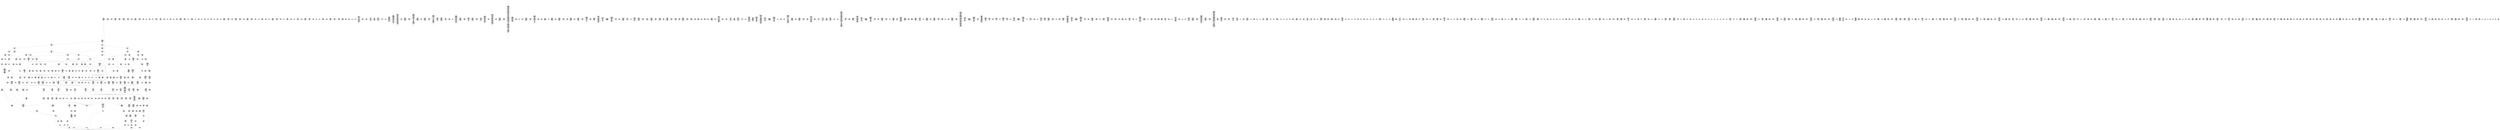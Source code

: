 /* Generated by GvGen v.1.0 (https://www.github.com/stricaud/gvgen) */

digraph G {
compound=true;
   node1 [label="[anywhere]"];
   node2 [label="# 0x0
PUSHX Data
PUSHX Data
MSTORE
PUSHX LogicData
CALLDATASIZE
LT
PUSHX Data
JUMPI
"];
   node3 [label="# 0xd
PUSHX Data
CALLDATALOAD
PUSHX BitData
SHR
PUSHX LogicData
GT
PUSHX Data
JUMPI
"];
   node4 [label="# 0x1e
PUSHX LogicData
GT
PUSHX Data
JUMPI
"];
   node5 [label="# 0x29
PUSHX LogicData
GT
PUSHX Data
JUMPI
"];
   node6 [label="# 0x34
PUSHX LogicData
EQ
PUSHX Data
JUMPI
"];
   node7 [label="# 0x3f
PUSHX LogicData
EQ
PUSHX Data
JUMPI
"];
   node8 [label="# 0x4a
PUSHX LogicData
EQ
PUSHX Data
JUMPI
"];
   node9 [label="# 0x55
PUSHX LogicData
EQ
PUSHX Data
JUMPI
"];
   node10 [label="# 0x60
PUSHX LogicData
EQ
PUSHX Data
JUMPI
"];
   node11 [label="# 0x6b
PUSHX Data
JUMP
"];
   node12 [label="# 0x6f
JUMPDEST
PUSHX LogicData
EQ
PUSHX Data
JUMPI
"];
   node13 [label="# 0x7b
PUSHX LogicData
EQ
PUSHX Data
JUMPI
"];
   node14 [label="# 0x86
PUSHX LogicData
EQ
PUSHX Data
JUMPI
"];
   node15 [label="# 0x91
PUSHX LogicData
EQ
PUSHX Data
JUMPI
"];
   node16 [label="# 0x9c
PUSHX Data
JUMP
"];
   node17 [label="# 0xa0
JUMPDEST
PUSHX LogicData
GT
PUSHX Data
JUMPI
"];
   node18 [label="# 0xac
PUSHX LogicData
EQ
PUSHX Data
JUMPI
"];
   node19 [label="# 0xb7
PUSHX LogicData
EQ
PUSHX Data
JUMPI
"];
   node20 [label="# 0xc2
PUSHX LogicData
EQ
PUSHX Data
JUMPI
"];
   node21 [label="# 0xcd
PUSHX LogicData
EQ
PUSHX Data
JUMPI
"];
   node22 [label="# 0xd8
PUSHX LogicData
EQ
PUSHX Data
JUMPI
"];
   node23 [label="# 0xe3
PUSHX Data
JUMP
"];
   node24 [label="# 0xe7
JUMPDEST
PUSHX LogicData
EQ
PUSHX Data
JUMPI
"];
   node25 [label="# 0xf3
PUSHX LogicData
EQ
PUSHX Data
JUMPI
"];
   node26 [label="# 0xfe
PUSHX LogicData
EQ
PUSHX Data
JUMPI
"];
   node27 [label="# 0x109
PUSHX LogicData
EQ
PUSHX Data
JUMPI
"];
   node28 [label="# 0x114
PUSHX Data
JUMP
"];
   node29 [label="# 0x118
JUMPDEST
PUSHX LogicData
GT
PUSHX Data
JUMPI
"];
   node30 [label="# 0x124
PUSHX LogicData
GT
PUSHX Data
JUMPI
"];
   node31 [label="# 0x12f
PUSHX LogicData
EQ
PUSHX Data
JUMPI
"];
   node32 [label="# 0x13a
PUSHX LogicData
EQ
PUSHX Data
JUMPI
"];
   node33 [label="# 0x145
PUSHX LogicData
EQ
PUSHX Data
JUMPI
"];
   node34 [label="# 0x150
PUSHX LogicData
EQ
PUSHX Data
JUMPI
"];
   node35 [label="# 0x15b
PUSHX LogicData
EQ
PUSHX Data
JUMPI
"];
   node36 [label="# 0x166
PUSHX Data
JUMP
"];
   node37 [label="# 0x16a
JUMPDEST
PUSHX LogicData
EQ
PUSHX Data
JUMPI
"];
   node38 [label="# 0x176
PUSHX LogicData
EQ
PUSHX Data
JUMPI
"];
   node39 [label="# 0x181
PUSHX LogicData
EQ
PUSHX Data
JUMPI
"];
   node40 [label="# 0x18c
PUSHX LogicData
EQ
PUSHX Data
JUMPI
"];
   node41 [label="# 0x197
PUSHX Data
JUMP
"];
   node42 [label="# 0x19b
JUMPDEST
PUSHX LogicData
GT
PUSHX Data
JUMPI
"];
   node43 [label="# 0x1a7
PUSHX LogicData
EQ
PUSHX Data
JUMPI
"];
   node44 [label="# 0x1b2
PUSHX LogicData
EQ
PUSHX Data
JUMPI
"];
   node45 [label="# 0x1bd
PUSHX LogicData
EQ
PUSHX Data
JUMPI
"];
   node46 [label="# 0x1c8
PUSHX LogicData
EQ
PUSHX Data
JUMPI
"];
   node47 [label="# 0x1d3
PUSHX Data
JUMP
"];
   node48 [label="# 0x1d7
JUMPDEST
PUSHX LogicData
EQ
PUSHX Data
JUMPI
"];
   node49 [label="# 0x1e2
PUSHX LogicData
EQ
PUSHX Data
JUMPI
"];
   node50 [label="# 0x1ed
PUSHX LogicData
EQ
PUSHX Data
JUMPI
"];
   node51 [label="# 0x1f8
PUSHX LogicData
EQ
PUSHX Data
JUMPI
"];
   node52 [label="# 0x203
JUMPDEST
PUSHX Data
REVERT
"];
   node53 [label="# 0x208
JUMPDEST
CALLVALUE
ISZERO
PUSHX Data
JUMPI
"];
   node54 [label="# 0x210
PUSHX Data
REVERT
"];
   node55 [label="# 0x214
JUMPDEST
PUSHX Data
PUSHX Data
JUMP
"];
   node56 [label="# 0x21d
JUMPDEST
PUSHX MemData
MLOAD
PUSHX Data
PUSHX Data
JUMP
"];
   node57 [label="# 0x22a
JUMPDEST
PUSHX MemData
MLOAD
SUB
RETURN
"];
   node58 [label="# 0x233
JUMPDEST
CALLVALUE
ISZERO
PUSHX Data
JUMPI
"];
   node59 [label="# 0x23b
PUSHX Data
REVERT
"];
   node60 [label="# 0x23f
JUMPDEST
PUSHX Data
PUSHX ArithData
CALLDATASIZE
SUB
ADD
PUSHX Data
PUSHX Data
JUMP
"];
   node61 [label="# 0x255
JUMPDEST
PUSHX Data
JUMP
"];
   node62 [label="# 0x25a
JUMPDEST
PUSHX MemData
MLOAD
PUSHX Data
PUSHX Data
JUMP
"];
   node63 [label="# 0x267
JUMPDEST
PUSHX MemData
MLOAD
SUB
RETURN
"];
   node64 [label="# 0x270
JUMPDEST
CALLVALUE
ISZERO
PUSHX Data
JUMPI
"];
   node65 [label="# 0x278
PUSHX Data
REVERT
"];
   node66 [label="# 0x27c
JUMPDEST
PUSHX Data
PUSHX Data
JUMP
"];
   node67 [label="# 0x285
JUMPDEST
PUSHX MemData
MLOAD
PUSHX Data
PUSHX Data
JUMP
"];
   node68 [label="# 0x292
JUMPDEST
PUSHX MemData
MLOAD
SUB
RETURN
"];
   node69 [label="# 0x29b
JUMPDEST
CALLVALUE
ISZERO
PUSHX Data
JUMPI
"];
   node70 [label="# 0x2a3
PUSHX Data
REVERT
"];
   node71 [label="# 0x2a7
JUMPDEST
PUSHX Data
PUSHX ArithData
CALLDATASIZE
SUB
ADD
PUSHX Data
PUSHX Data
JUMP
"];
   node72 [label="# 0x2bd
JUMPDEST
PUSHX Data
JUMP
"];
   node73 [label="# 0x2c2
JUMPDEST
PUSHX MemData
MLOAD
PUSHX Data
PUSHX Data
JUMP
"];
   node74 [label="# 0x2cf
JUMPDEST
PUSHX MemData
MLOAD
SUB
RETURN
"];
   node75 [label="# 0x2d8
JUMPDEST
CALLVALUE
ISZERO
PUSHX Data
JUMPI
"];
   node76 [label="# 0x2e0
PUSHX Data
REVERT
"];
   node77 [label="# 0x2e4
JUMPDEST
PUSHX Data
PUSHX ArithData
CALLDATASIZE
SUB
ADD
PUSHX Data
PUSHX Data
JUMP
"];
   node78 [label="# 0x2fa
JUMPDEST
PUSHX Data
JUMP
"];
   node79 [label="# 0x2ff
JUMPDEST
STOP
"];
   node80 [label="# 0x301
JUMPDEST
CALLVALUE
ISZERO
PUSHX Data
JUMPI
"];
   node81 [label="# 0x309
PUSHX Data
REVERT
"];
   node82 [label="# 0x30d
JUMPDEST
PUSHX Data
PUSHX ArithData
CALLDATASIZE
SUB
ADD
PUSHX Data
PUSHX Data
JUMP
"];
   node83 [label="# 0x323
JUMPDEST
PUSHX Data
JUMP
"];
   node84 [label="# 0x328
JUMPDEST
STOP
"];
   node85 [label="# 0x32a
JUMPDEST
CALLVALUE
ISZERO
PUSHX Data
JUMPI
"];
   node86 [label="# 0x332
PUSHX Data
REVERT
"];
   node87 [label="# 0x336
JUMPDEST
PUSHX Data
PUSHX Data
JUMP
"];
   node88 [label="# 0x33f
JUMPDEST
PUSHX MemData
MLOAD
PUSHX Data
PUSHX Data
JUMP
"];
   node89 [label="# 0x34c
JUMPDEST
PUSHX MemData
MLOAD
SUB
RETURN
"];
   node90 [label="# 0x355
JUMPDEST
CALLVALUE
ISZERO
PUSHX Data
JUMPI
"];
   node91 [label="# 0x35d
PUSHX Data
REVERT
"];
   node92 [label="# 0x361
JUMPDEST
PUSHX Data
PUSHX Data
JUMP
"];
   node93 [label="# 0x36a
JUMPDEST
PUSHX MemData
MLOAD
PUSHX Data
PUSHX Data
JUMP
"];
   node94 [label="# 0x377
JUMPDEST
PUSHX MemData
MLOAD
SUB
RETURN
"];
   node95 [label="# 0x380
JUMPDEST
CALLVALUE
ISZERO
PUSHX Data
JUMPI
"];
   node96 [label="# 0x388
PUSHX Data
REVERT
"];
   node97 [label="# 0x38c
JUMPDEST
PUSHX Data
PUSHX ArithData
CALLDATASIZE
SUB
ADD
PUSHX Data
PUSHX Data
JUMP
"];
   node98 [label="# 0x3a2
JUMPDEST
PUSHX Data
JUMP
"];
   node99 [label="# 0x3a7
JUMPDEST
STOP
"];
   node100 [label="# 0x3a9
JUMPDEST
CALLVALUE
ISZERO
PUSHX Data
JUMPI
"];
   node101 [label="# 0x3b1
PUSHX Data
REVERT
"];
   node102 [label="# 0x3b5
JUMPDEST
PUSHX Data
PUSHX ArithData
CALLDATASIZE
SUB
ADD
PUSHX Data
PUSHX Data
JUMP
"];
   node103 [label="# 0x3cb
JUMPDEST
PUSHX Data
JUMP
"];
   node104 [label="# 0x3d0
JUMPDEST
STOP
"];
   node105 [label="# 0x3d2
JUMPDEST
CALLVALUE
ISZERO
PUSHX Data
JUMPI
"];
   node106 [label="# 0x3da
PUSHX Data
REVERT
"];
   node107 [label="# 0x3de
JUMPDEST
PUSHX Data
PUSHX ArithData
CALLDATASIZE
SUB
ADD
PUSHX Data
PUSHX Data
JUMP
"];
   node108 [label="# 0x3f4
JUMPDEST
PUSHX Data
JUMP
"];
   node109 [label="# 0x3f9
JUMPDEST
PUSHX MemData
MLOAD
PUSHX Data
PUSHX Data
JUMP
"];
   node110 [label="# 0x407
JUMPDEST
PUSHX MemData
MLOAD
SUB
RETURN
"];
   node111 [label="# 0x410
JUMPDEST
CALLVALUE
ISZERO
PUSHX Data
JUMPI
"];
   node112 [label="# 0x418
PUSHX Data
REVERT
"];
   node113 [label="# 0x41c
JUMPDEST
PUSHX Data
PUSHX Data
JUMP
"];
   node114 [label="# 0x425
JUMPDEST
STOP
"];
   node115 [label="# 0x427
JUMPDEST
CALLVALUE
ISZERO
PUSHX Data
JUMPI
"];
   node116 [label="# 0x42f
PUSHX Data
REVERT
"];
   node117 [label="# 0x433
JUMPDEST
PUSHX Data
PUSHX Data
JUMP
"];
   node118 [label="# 0x43c
JUMPDEST
PUSHX MemData
MLOAD
PUSHX Data
PUSHX Data
JUMP
"];
   node119 [label="# 0x449
JUMPDEST
PUSHX MemData
MLOAD
SUB
RETURN
"];
   node120 [label="# 0x452
JUMPDEST
CALLVALUE
ISZERO
PUSHX Data
JUMPI
"];
   node121 [label="# 0x45a
PUSHX Data
REVERT
"];
   node122 [label="# 0x45e
JUMPDEST
PUSHX Data
PUSHX Data
JUMP
"];
   node123 [label="# 0x467
JUMPDEST
STOP
"];
   node124 [label="# 0x469
JUMPDEST
CALLVALUE
ISZERO
PUSHX Data
JUMPI
"];
   node125 [label="# 0x471
PUSHX Data
REVERT
"];
   node126 [label="# 0x475
JUMPDEST
PUSHX Data
PUSHX ArithData
CALLDATASIZE
SUB
ADD
PUSHX Data
PUSHX Data
JUMP
"];
   node127 [label="# 0x48b
JUMPDEST
PUSHX Data
JUMP
"];
   node128 [label="# 0x490
JUMPDEST
STOP
"];
   node129 [label="# 0x492
JUMPDEST
CALLVALUE
ISZERO
PUSHX Data
JUMPI
"];
   node130 [label="# 0x49a
PUSHX Data
REVERT
"];
   node131 [label="# 0x49e
JUMPDEST
PUSHX Data
PUSHX ArithData
CALLDATASIZE
SUB
ADD
PUSHX Data
PUSHX Data
JUMP
"];
   node132 [label="# 0x4b4
JUMPDEST
PUSHX Data
JUMP
"];
   node133 [label="# 0x4b9
JUMPDEST
STOP
"];
   node134 [label="# 0x4bb
JUMPDEST
CALLVALUE
ISZERO
PUSHX Data
JUMPI
"];
   node135 [label="# 0x4c3
PUSHX Data
REVERT
"];
   node136 [label="# 0x4c7
JUMPDEST
PUSHX Data
PUSHX ArithData
CALLDATASIZE
SUB
ADD
PUSHX Data
PUSHX Data
JUMP
"];
   node137 [label="# 0x4dd
JUMPDEST
PUSHX Data
JUMP
"];
   node138 [label="# 0x4e2
JUMPDEST
STOP
"];
   node139 [label="# 0x4e4
JUMPDEST
PUSHX Data
PUSHX ArithData
CALLDATASIZE
SUB
ADD
PUSHX Data
PUSHX Data
JUMP
"];
   node140 [label="# 0x4f9
JUMPDEST
PUSHX Data
JUMP
"];
   node141 [label="# 0x4fe
JUMPDEST
STOP
"];
   node142 [label="# 0x500
JUMPDEST
CALLVALUE
ISZERO
PUSHX Data
JUMPI
"];
   node143 [label="# 0x508
PUSHX Data
REVERT
"];
   node144 [label="# 0x50c
JUMPDEST
PUSHX Data
PUSHX Data
JUMP
"];
   node145 [label="# 0x515
JUMPDEST
PUSHX MemData
MLOAD
PUSHX Data
PUSHX Data
JUMP
"];
   node146 [label="# 0x522
JUMPDEST
PUSHX MemData
MLOAD
SUB
RETURN
"];
   node147 [label="# 0x52b
JUMPDEST
CALLVALUE
ISZERO
PUSHX Data
JUMPI
"];
   node148 [label="# 0x533
PUSHX Data
REVERT
"];
   node149 [label="# 0x537
JUMPDEST
PUSHX Data
PUSHX ArithData
CALLDATASIZE
SUB
ADD
PUSHX Data
PUSHX Data
JUMP
"];
   node150 [label="# 0x54d
JUMPDEST
PUSHX Data
JUMP
"];
   node151 [label="# 0x552
JUMPDEST
PUSHX MemData
MLOAD
PUSHX Data
PUSHX Data
JUMP
"];
   node152 [label="# 0x55f
JUMPDEST
PUSHX MemData
MLOAD
SUB
RETURN
"];
   node153 [label="# 0x568
JUMPDEST
CALLVALUE
ISZERO
PUSHX Data
JUMPI
"];
   node154 [label="# 0x570
PUSHX Data
REVERT
"];
   node155 [label="# 0x574
JUMPDEST
PUSHX Data
PUSHX ArithData
CALLDATASIZE
SUB
ADD
PUSHX Data
PUSHX Data
JUMP
"];
   node156 [label="# 0x58a
JUMPDEST
PUSHX Data
JUMP
"];
   node157 [label="# 0x58f
JUMPDEST
PUSHX MemData
MLOAD
PUSHX Data
PUSHX Data
JUMP
"];
   node158 [label="# 0x59c
JUMPDEST
PUSHX MemData
MLOAD
SUB
RETURN
"];
   node159 [label="# 0x5a5
JUMPDEST
CALLVALUE
ISZERO
PUSHX Data
JUMPI
"];
   node160 [label="# 0x5ad
PUSHX Data
REVERT
"];
   node161 [label="# 0x5b1
JUMPDEST
PUSHX Data
PUSHX ArithData
CALLDATASIZE
SUB
ADD
PUSHX Data
PUSHX Data
JUMP
"];
   node162 [label="# 0x5c7
JUMPDEST
PUSHX Data
JUMP
"];
   node163 [label="# 0x5cc
JUMPDEST
STOP
"];
   node164 [label="# 0x5ce
JUMPDEST
CALLVALUE
ISZERO
PUSHX Data
JUMPI
"];
   node165 [label="# 0x5d6
PUSHX Data
REVERT
"];
   node166 [label="# 0x5da
JUMPDEST
PUSHX Data
PUSHX Data
JUMP
"];
   node167 [label="# 0x5e3
JUMPDEST
PUSHX MemData
MLOAD
PUSHX Data
PUSHX Data
JUMP
"];
   node168 [label="# 0x5f0
JUMPDEST
PUSHX MemData
MLOAD
SUB
RETURN
"];
   node169 [label="# 0x5f9
JUMPDEST
CALLVALUE
ISZERO
PUSHX Data
JUMPI
"];
   node170 [label="# 0x601
PUSHX Data
REVERT
"];
   node171 [label="# 0x605
JUMPDEST
PUSHX Data
PUSHX ArithData
CALLDATASIZE
SUB
ADD
PUSHX Data
PUSHX Data
JUMP
"];
   node172 [label="# 0x61b
JUMPDEST
PUSHX Data
JUMP
"];
   node173 [label="# 0x620
JUMPDEST
STOP
"];
   node174 [label="# 0x622
JUMPDEST
CALLVALUE
ISZERO
PUSHX Data
JUMPI
"];
   node175 [label="# 0x62a
PUSHX Data
REVERT
"];
   node176 [label="# 0x62e
JUMPDEST
PUSHX Data
PUSHX Data
JUMP
"];
   node177 [label="# 0x637
JUMPDEST
PUSHX MemData
MLOAD
PUSHX Data
PUSHX Data
JUMP
"];
   node178 [label="# 0x644
JUMPDEST
PUSHX MemData
MLOAD
SUB
RETURN
"];
   node179 [label="# 0x64d
JUMPDEST
CALLVALUE
ISZERO
PUSHX Data
JUMPI
"];
   node180 [label="# 0x655
PUSHX Data
REVERT
"];
   node181 [label="# 0x659
JUMPDEST
PUSHX Data
PUSHX ArithData
CALLDATASIZE
SUB
ADD
PUSHX Data
PUSHX Data
JUMP
"];
   node182 [label="# 0x66f
JUMPDEST
PUSHX Data
JUMP
"];
   node183 [label="# 0x674
JUMPDEST
STOP
"];
   node184 [label="# 0x676
JUMPDEST
CALLVALUE
ISZERO
PUSHX Data
JUMPI
"];
   node185 [label="# 0x67e
PUSHX Data
REVERT
"];
   node186 [label="# 0x682
JUMPDEST
PUSHX Data
PUSHX Data
JUMP
"];
   node187 [label="# 0x68b
JUMPDEST
PUSHX MemData
MLOAD
PUSHX Data
PUSHX Data
JUMP
"];
   node188 [label="# 0x698
JUMPDEST
PUSHX MemData
MLOAD
SUB
RETURN
"];
   node189 [label="# 0x6a1
JUMPDEST
CALLVALUE
ISZERO
PUSHX Data
JUMPI
"];
   node190 [label="# 0x6a9
PUSHX Data
REVERT
"];
   node191 [label="# 0x6ad
JUMPDEST
PUSHX Data
PUSHX ArithData
CALLDATASIZE
SUB
ADD
PUSHX Data
PUSHX Data
JUMP
"];
   node192 [label="# 0x6c3
JUMPDEST
PUSHX Data
JUMP
"];
   node193 [label="# 0x6c8
JUMPDEST
STOP
"];
   node194 [label="# 0x6ca
JUMPDEST
CALLVALUE
ISZERO
PUSHX Data
JUMPI
"];
   node195 [label="# 0x6d2
PUSHX Data
REVERT
"];
   node196 [label="# 0x6d6
JUMPDEST
PUSHX Data
PUSHX Data
JUMP
"];
   node197 [label="# 0x6df
JUMPDEST
PUSHX MemData
MLOAD
PUSHX Data
PUSHX Data
JUMP
"];
   node198 [label="# 0x6ec
JUMPDEST
PUSHX MemData
MLOAD
SUB
RETURN
"];
   node199 [label="# 0x6f5
JUMPDEST
CALLVALUE
ISZERO
PUSHX Data
JUMPI
"];
   node200 [label="# 0x6fd
PUSHX Data
REVERT
"];
   node201 [label="# 0x701
JUMPDEST
PUSHX Data
PUSHX ArithData
CALLDATASIZE
SUB
ADD
PUSHX Data
PUSHX Data
JUMP
"];
   node202 [label="# 0x717
JUMPDEST
PUSHX Data
JUMP
"];
   node203 [label="# 0x71c
JUMPDEST
PUSHX MemData
MLOAD
PUSHX Data
PUSHX Data
JUMP
"];
   node204 [label="# 0x729
JUMPDEST
PUSHX MemData
MLOAD
SUB
RETURN
"];
   node205 [label="# 0x732
JUMPDEST
CALLVALUE
ISZERO
PUSHX Data
JUMPI
"];
   node206 [label="# 0x73a
PUSHX Data
REVERT
"];
   node207 [label="# 0x73e
JUMPDEST
PUSHX Data
PUSHX ArithData
CALLDATASIZE
SUB
ADD
PUSHX Data
PUSHX Data
JUMP
"];
   node208 [label="# 0x754
JUMPDEST
PUSHX Data
JUMP
"];
   node209 [label="# 0x759
JUMPDEST
STOP
"];
   node210 [label="# 0x75b
JUMPDEST
CALLVALUE
ISZERO
PUSHX Data
JUMPI
"];
   node211 [label="# 0x763
PUSHX Data
REVERT
"];
   node212 [label="# 0x767
JUMPDEST
PUSHX Data
PUSHX Data
JUMP
"];
   node213 [label="# 0x770
JUMPDEST
STOP
"];
   node214 [label="# 0x772
JUMPDEST
CALLVALUE
ISZERO
PUSHX Data
JUMPI
"];
   node215 [label="# 0x77a
PUSHX Data
REVERT
"];
   node216 [label="# 0x77e
JUMPDEST
PUSHX Data
PUSHX Data
JUMP
"];
   node217 [label="# 0x787
JUMPDEST
PUSHX MemData
MLOAD
PUSHX Data
PUSHX Data
JUMP
"];
   node218 [label="# 0x794
JUMPDEST
PUSHX MemData
MLOAD
SUB
RETURN
"];
   node219 [label="# 0x79d
JUMPDEST
CALLVALUE
ISZERO
PUSHX Data
JUMPI
"];
   node220 [label="# 0x7a5
PUSHX Data
REVERT
"];
   node221 [label="# 0x7a9
JUMPDEST
PUSHX Data
PUSHX ArithData
CALLDATASIZE
SUB
ADD
PUSHX Data
PUSHX Data
JUMP
"];
   node222 [label="# 0x7bf
JUMPDEST
PUSHX Data
JUMP
"];
   node223 [label="# 0x7c4
JUMPDEST
PUSHX MemData
MLOAD
PUSHX Data
PUSHX Data
JUMP
"];
   node224 [label="# 0x7d1
JUMPDEST
PUSHX MemData
MLOAD
SUB
RETURN
"];
   node225 [label="# 0x7da
JUMPDEST
CALLVALUE
ISZERO
PUSHX Data
JUMPI
"];
   node226 [label="# 0x7e2
PUSHX Data
REVERT
"];
   node227 [label="# 0x7e6
JUMPDEST
PUSHX Data
PUSHX Data
JUMP
"];
   node228 [label="# 0x7ef
JUMPDEST
PUSHX MemData
MLOAD
PUSHX Data
PUSHX Data
JUMP
"];
   node229 [label="# 0x7fc
JUMPDEST
PUSHX MemData
MLOAD
SUB
RETURN
"];
   node230 [label="# 0x805
JUMPDEST
PUSHX StorData
SLOAD
JUMP
"];
   node231 [label="# 0x80b
JUMPDEST
PUSHX Data
PUSHX Data
PUSHX Data
JUMP
"];
   node232 [label="# 0x816
JUMPDEST
PUSHX Data
JUMPI
"];
   node233 [label="# 0x81c
PUSHX Data
PUSHX Data
JUMP
"];
   node234 [label="# 0x825
JUMPDEST
"];
   node235 [label="# 0x826
JUMPDEST
JUMP
"];
   node236 [label="# 0x82d
JUMPDEST
PUSHX StorData
SLOAD
PUSHX Data
PUSHX Data
JUMP
"];
   node237 [label="# 0x83a
JUMPDEST
PUSHX ArithData
ADD
PUSHX ArithData
DIV
MUL
PUSHX ArithData
ADD
PUSHX MemData
MLOAD
ADD
PUSHX Data
MSTORE
MSTORE
PUSHX ArithData
ADD
SLOAD
PUSHX Data
PUSHX Data
JUMP
"];
   node238 [label="# 0x866
JUMPDEST
ISZERO
PUSHX Data
JUMPI
"];
   node239 [label="# 0x86d
PUSHX LogicData
LT
PUSHX Data
JUMPI
"];
   node240 [label="# 0x875
PUSHX ArithData
SLOAD
DIV
MUL
MSTORE
PUSHX ArithData
ADD
PUSHX Data
JUMP
"];
   node241 [label="# 0x888
JUMPDEST
ADD
PUSHX Data
MSTORE
PUSHX Data
PUSHX Data
SHA3
"];
   node242 [label="# 0x896
JUMPDEST
SLOAD
MSTORE
PUSHX ArithData
ADD
PUSHX ArithData
ADD
GT
PUSHX Data
JUMPI
"];
   node243 [label="# 0x8aa
SUB
PUSHX BitData
AND
ADD
"];
   node244 [label="# 0x8b3
JUMPDEST
JUMP
"];
   node245 [label="# 0x8bb
JUMPDEST
PUSHX Data
PUSHX Data
MSTORE
PUSHX Data
MSTORE
PUSHX Data
PUSHX Data
SHA3
PUSHX ArithData
SLOAD
PUSHX ArithData
EXP
DIV
PUSHX BitData
AND
JUMP
"];
   node246 [label="# 0x8ee
JUMPDEST
PUSHX Data
PUSHX Data
PUSHX ArithData
MSTORE
PUSHX ArithData
ADD
MSTORE
PUSHX ArithData
ADD
PUSHX Data
SHA3
PUSHX ArithData
SLOAD
PUSHX ArithData
EXP
DIV
PUSHX BitData
AND
PUSHX BitData
AND
CALLER
PUSHX BitData
AND
EQ
PUSHX Data
JUMPI
"];
   node247 [label="# 0x95b
PUSHX Data
PUSHX ArithData
PUSHX BitData
AND
PUSHX BitData
AND
MSTORE
PUSHX ArithData
ADD
MSTORE
PUSHX ArithData
ADD
PUSHX Data
SHA3
PUSHX ArithData
CALLER
PUSHX BitData
AND
PUSHX BitData
AND
MSTORE
PUSHX ArithData
ADD
MSTORE
PUSHX ArithData
ADD
PUSHX Data
SHA3
PUSHX ArithData
SLOAD
PUSHX ArithData
EXP
DIV
PUSHX BitData
AND
"];
   node248 [label="# 0x9e6
JUMPDEST
PUSHX Data
JUMPI
"];
   node249 [label="# 0x9eb
PUSHX MemData
MLOAD
PUSHX Data
MSTORE
PUSHX ArithData
ADD
PUSHX Data
PUSHX Data
JUMP
"];
   node250 [label="# 0xa1c
JUMPDEST
PUSHX MemData
MLOAD
SUB
REVERT
"];
   node251 [label="# 0xa25
JUMPDEST
PUSHX Data
PUSHX ArithData
MSTORE
PUSHX ArithData
ADD
MSTORE
PUSHX ArithData
ADD
PUSHX Data
SHA3
PUSHX ArithData
PUSHX ArithData
EXP
SLOAD
PUSHX ArithData
MUL
NOT
AND
PUSHX BitData
AND
MUL
OR
SSTORE
PUSHX BitData
AND
PUSHX BitData
AND
PUSHX Data
PUSHX MemData
MLOAD
PUSHX MemData
MLOAD
SUB
LOGX
JUMP
"];
   node252 [label="# 0xad7
JUMPDEST
PUSHX Data
CALLER
PUSHX Data
CALLDATALOAD
PUSHX BitData
AND
PUSHX Data
JUMP
"];
   node253 [label="# 0xb05
JUMPDEST
PUSHX Data
JUMPI
"];
   node254 [label="# 0xb0a
PUSHX MemData
MLOAD
PUSHX Data
MSTORE
PUSHX ArithData
ADD
PUSHX Data
PUSHX Data
JUMP
"];
   node255 [label="# 0xb3b
JUMPDEST
PUSHX MemData
MLOAD
SUB
REVERT
"];
   node256 [label="# 0xb44
JUMPDEST
PUSHX StorData
PUSHX ArithData
PUSHX ArithData
EXP
SLOAD
PUSHX ArithData
MUL
NOT
AND
PUSHX BitData
AND
MUL
OR
SSTORE
PUSHX BitData
AND
CALLER
PUSHX BitData
AND
PUSHX Data
PUSHX MemData
MLOAD
PUSHX MemData
MLOAD
SUB
LOGX
JUMP
"];
   node257 [label="# 0xbe2
JUMPDEST
PUSHX StorData
SLOAD
JUMP
"];
   node258 [label="# 0xbe8
JUMPDEST
PUSHX Data
JUMP
"];
   node259 [label="# 0xc0c
JUMPDEST
PUSHX BitData
PUSHX BitData
AND
CALLER
PUSHX BitData
AND
EQ
PUSHX Data
JUMPI
"];
   node260 [label="# 0xc60
CALLER
PUSHX Data
PUSHX MemData
MLOAD
PUSHX Data
MSTORE
PUSHX ArithData
ADD
PUSHX Data
PUSHX Data
JUMP
"];
   node261 [label="# 0xcb5
JUMPDEST
PUSHX MemData
MLOAD
SUB
REVERT
"];
   node262 [label="# 0xcbe
JUMPDEST
PUSHX Data
PUSHX Data
JUMP
"];
   node263 [label="# 0xcc8
JUMPDEST
JUMP
"];
   node264 [label="# 0xccc
JUMPDEST
PUSHX Data
PUSHX ArithData
MSTORE
PUSHX ArithData
ADD
MSTORE
PUSHX ArithData
ADD
PUSHX Data
SHA3
PUSHX ArithData
SLOAD
PUSHX ArithData
EXP
DIV
PUSHX BitData
AND
PUSHX BitData
AND
PUSHX BitData
AND
EQ
PUSHX Data
JUMPI
"];
   node265 [label="# 0xd33
PUSHX MemData
MLOAD
PUSHX Data
MSTORE
PUSHX ArithData
ADD
PUSHX Data
PUSHX Data
JUMP
"];
   node266 [label="# 0xd64
JUMPDEST
PUSHX MemData
MLOAD
SUB
REVERT
"];
   node267 [label="# 0xd6d
JUMPDEST
PUSHX BitData
PUSHX BitData
AND
PUSHX BitData
AND
EQ
ISZERO
PUSHX Data
JUMPI
"];
   node268 [label="# 0xda3
PUSHX MemData
MLOAD
PUSHX Data
MSTORE
PUSHX ArithData
ADD
PUSHX Data
PUSHX Data
JUMP
"];
   node269 [label="# 0xdd4
JUMPDEST
PUSHX MemData
MLOAD
SUB
REVERT
"];
   node270 [label="# 0xddd
JUMPDEST
PUSHX BitData
AND
CALLER
PUSHX BitData
AND
EQ
PUSHX Data
JUMPI
"];
   node271 [label="# 0xe12
PUSHX Data
PUSHX ArithData
MSTORE
PUSHX ArithData
ADD
MSTORE
PUSHX ArithData
ADD
PUSHX Data
SHA3
PUSHX ArithData
SLOAD
PUSHX ArithData
EXP
DIV
PUSHX BitData
AND
PUSHX BitData
AND
CALLER
PUSHX BitData
AND
EQ
"];
   node272 [label="# 0xe75
JUMPDEST
PUSHX Data
JUMPI
"];
   node273 [label="# 0xe7b
PUSHX Data
PUSHX ArithData
PUSHX BitData
AND
PUSHX BitData
AND
MSTORE
PUSHX ArithData
ADD
MSTORE
PUSHX ArithData
ADD
PUSHX Data
SHA3
PUSHX ArithData
CALLER
PUSHX BitData
AND
PUSHX BitData
AND
MSTORE
PUSHX ArithData
ADD
MSTORE
PUSHX ArithData
ADD
PUSHX Data
SHA3
PUSHX ArithData
SLOAD
PUSHX ArithData
EXP
DIV
PUSHX BitData
AND
"];
   node274 [label="# 0xf06
JUMPDEST
PUSHX Data
JUMPI
"];
   node275 [label="# 0xf0b
PUSHX MemData
MLOAD
PUSHX Data
MSTORE
PUSHX ArithData
ADD
PUSHX Data
PUSHX Data
JUMP
"];
   node276 [label="# 0xf3c
JUMPDEST
PUSHX MemData
MLOAD
SUB
REVERT
"];
   node277 [label="# 0xf45
JUMPDEST
PUSHX Data
PUSHX ArithData
PUSHX BitData
AND
PUSHX BitData
AND
MSTORE
PUSHX ArithData
ADD
MSTORE
PUSHX ArithData
ADD
PUSHX Data
SHA3
PUSHX Data
SLOAD
PUSHX ArithData
SUB
SSTORE
PUSHX Data
PUSHX ArithData
PUSHX BitData
AND
PUSHX BitData
AND
MSTORE
PUSHX ArithData
ADD
MSTORE
PUSHX ArithData
ADD
PUSHX Data
SHA3
PUSHX Data
SLOAD
PUSHX ArithData
ADD
SSTORE
PUSHX Data
PUSHX ArithData
MSTORE
PUSHX ArithData
ADD
MSTORE
PUSHX ArithData
ADD
PUSHX Data
SHA3
PUSHX ArithData
PUSHX ArithData
EXP
SLOAD
PUSHX ArithData
MUL
NOT
AND
PUSHX BitData
AND
MUL
OR
SSTORE
PUSHX Data
PUSHX ArithData
MSTORE
PUSHX ArithData
ADD
MSTORE
PUSHX ArithData
ADD
PUSHX Data
SHA3
PUSHX ArithData
PUSHX ArithData
EXP
SLOAD
PUSHX ArithData
MUL
NOT
AND
SSTORE
PUSHX BitData
AND
PUSHX BitData
AND
PUSHX Data
PUSHX MemData
MLOAD
PUSHX MemData
MLOAD
SUB
LOGX
JUMP
"];
   node278 [label="# 0x10cc
JUMPDEST
PUSHX Data
PUSHX StorData
PUSHX ArithData
SLOAD
PUSHX ArithData
EXP
DIV
PUSHX BitData
AND
PUSHX Data
PUSHX StorData
SLOAD
PUSHX Data
PUSHX Data
JUMP
"];
   node279 [label="# 0x1105
JUMPDEST
PUSHX Data
PUSHX Data
JUMP
"];
   node280 [label="# 0x110f
JUMPDEST
JUMP
"];
   node281 [label="# 0x1118
JUMPDEST
PUSHX Data
CALLER
PUSHX Data
CALLDATALOAD
PUSHX BitData
AND
PUSHX Data
JUMP
"];
   node282 [label="# 0x1146
JUMPDEST
PUSHX Data
JUMPI
"];
   node283 [label="# 0x114b
PUSHX MemData
MLOAD
PUSHX Data
MSTORE
PUSHX ArithData
ADD
PUSHX Data
PUSHX Data
JUMP
"];
   node284 [label="# 0x117c
JUMPDEST
PUSHX MemData
MLOAD
SUB
REVERT
"];
   node285 [label="# 0x1185
JUMPDEST
PUSHX StorData
PUSHX ArithData
SLOAD
PUSHX ArithData
EXP
DIV
PUSHX BitData
AND
ISZERO
PUSHX StorData
PUSHX ArithData
PUSHX ArithData
EXP
SLOAD
PUSHX ArithData
MUL
NOT
AND
ISZERO
ISZERO
MUL
OR
SSTORE
JUMP
"];
   node286 [label="# 0x11b1
JUMPDEST
PUSHX StorData
SLOAD
JUMP
"];
   node287 [label="# 0x11b7
JUMPDEST
PUSHX Data
PUSHX StorData
PUSHX ArithData
SLOAD
PUSHX ArithData
EXP
DIV
PUSHX BitData
AND
PUSHX Data
PUSHX Data
SELFBALANCE
PUSHX Data
PUSHX Data
JUMP
"];
   node288 [label="# 0x11ee
JUMPDEST
PUSHX Data
PUSHX Data
JUMP
"];
   node289 [label="# 0x11f8
JUMPDEST
PUSHX Data
JUMP
"];
   node290 [label="# 0x11fd
JUMPDEST
PUSHX Data
PUSHX Data
SELFBALANCE
PUSHX Data
JUMP
"];
   node291 [label="# 0x121b
JUMPDEST
JUMP
"];
   node292 [label="# 0x121d
JUMPDEST
PUSHX Data
CALLER
PUSHX Data
CALLDATALOAD
PUSHX BitData
AND
PUSHX Data
JUMP
"];
   node293 [label="# 0x124b
JUMPDEST
PUSHX Data
JUMPI
"];
   node294 [label="# 0x1250
PUSHX MemData
MLOAD
PUSHX Data
MSTORE
PUSHX ArithData
ADD
PUSHX Data
PUSHX Data
JUMP
"];
   node295 [label="# 0x1281
JUMPDEST
PUSHX MemData
MLOAD
SUB
REVERT
"];
   node296 [label="# 0x128a
JUMPDEST
PUSHX Data
SSTORE
JUMP
"];
   node297 [label="# 0x1294
JUMPDEST
PUSHX Data
CALLER
PUSHX Data
CALLDATALOAD
PUSHX BitData
AND
PUSHX Data
JUMP
"];
   node298 [label="# 0x12c2
JUMPDEST
PUSHX Data
JUMPI
"];
   node299 [label="# 0x12c7
PUSHX MemData
MLOAD
PUSHX Data
MSTORE
PUSHX ArithData
ADD
PUSHX Data
PUSHX Data
JUMP
"];
   node300 [label="# 0x12f8
JUMPDEST
PUSHX MemData
MLOAD
SUB
REVERT
"];
   node301 [label="# 0x1301
JUMPDEST
PUSHX StorData
PUSHX ArithData
PUSHX ArithData
EXP
SLOAD
PUSHX ArithData
MUL
NOT
AND
PUSHX BitData
AND
MUL
OR
SSTORE
JUMP
"];
   node302 [label="# 0x1345
JUMPDEST
PUSHX Data
PUSHX Data
JUMP
"];
   node303 [label="# 0x1350
JUMPDEST
PUSHX LogicData
PUSHX BitData
AND
EXTCODESIZE
EQ
PUSHX Data
JUMPI
"];
   node304 [label="# 0x1371
PUSHX BitData
PUSHX BitData
SHL
PUSHX BitData
NOT
AND
PUSHX BitData
AND
PUSHX BitData
CALLER
PUSHX MemData
MLOAD
PUSHX BitData
AND
PUSHX BitData
SHL
MSTORE
PUSHX ArithData
ADD
PUSHX Data
PUSHX Data
JUMP
"];
   node305 [label="# 0x13d5
JUMPDEST
PUSHX Data
PUSHX MemData
MLOAD
SUB
PUSHX Data
GAS
CALL
ISZERO
ISZERO
PUSHX Data
JUMPI
"];
   node306 [label="# 0x13eb
RETURNDATASIZE
PUSHX Data
RETURNDATACOPY
RETURNDATASIZE
PUSHX Data
REVERT
"];
   node307 [label="# 0x13f4
JUMPDEST
PUSHX MemData
MLOAD
RETURNDATASIZE
PUSHX BitData
NOT
PUSHX ArithData
ADD
AND
ADD
PUSHX Data
MSTORE
ADD
PUSHX Data
PUSHX Data
JUMP
"];
   node308 [label="# 0x1418
JUMPDEST
PUSHX BitData
NOT
AND
EQ
"];
   node309 [label="# 0x1439
JUMPDEST
PUSHX Data
JUMPI
"];
   node310 [label="# 0x143e
PUSHX MemData
MLOAD
PUSHX Data
MSTORE
PUSHX ArithData
ADD
PUSHX Data
PUSHX Data
JUMP
"];
   node311 [label="# 0x146f
JUMPDEST
PUSHX MemData
MLOAD
SUB
REVERT
"];
   node312 [label="# 0x1478
JUMPDEST
JUMP
"];
   node313 [label="# 0x147d
JUMPDEST
PUSHX StorData
PUSHX ArithData
SLOAD
PUSHX ArithData
EXP
DIV
PUSHX BitData
AND
PUSHX Data
JUMPI
"];
   node314 [label="# 0x1492
PUSHX MemData
MLOAD
PUSHX Data
MSTORE
PUSHX ArithData
ADD
PUSHX Data
PUSHX Data
JUMP
"];
   node315 [label="# 0x14c3
JUMPDEST
PUSHX MemData
MLOAD
SUB
REVERT
"];
   node316 [label="# 0x14cc
JUMPDEST
PUSHX LogicData
GT
ISZERO
PUSHX Data
JUMPI
"];
   node317 [label="# 0x14f5
PUSHX MemData
MLOAD
PUSHX Data
MSTORE
PUSHX ArithData
ADD
PUSHX Data
PUSHX Data
JUMP
"];
   node318 [label="# 0x1526
JUMPDEST
PUSHX MemData
MLOAD
SUB
REVERT
"];
   node319 [label="# 0x152f
JUMPDEST
PUSHX Data
PUSHX StorData
SLOAD
PUSHX Data
PUSHX Data
JUMP
"];
   node320 [label="# 0x155e
JUMPDEST
GT
ISZERO
PUSHX Data
JUMPI
"];
   node321 [label="# 0x1565
PUSHX MemData
MLOAD
PUSHX Data
MSTORE
PUSHX ArithData
ADD
PUSHX Data
PUSHX Data
JUMP
"];
   node322 [label="# 0x1596
JUMPDEST
PUSHX MemData
MLOAD
SUB
REVERT
"];
   node323 [label="# 0x159f
JUMPDEST
PUSHX StorData
SLOAD
PUSHX Data
PUSHX Data
JUMP
"];
   node324 [label="# 0x15ad
JUMPDEST
CALLVALUE
EQ
PUSHX Data
JUMPI
"];
   node325 [label="# 0x15b4
PUSHX MemData
MLOAD
PUSHX Data
MSTORE
PUSHX ArithData
ADD
PUSHX Data
PUSHX Data
JUMP
"];
   node326 [label="# 0x15e5
JUMPDEST
PUSHX MemData
MLOAD
SUB
REVERT
"];
   node327 [label="# 0x15ee
JUMPDEST
PUSHX Data
PUSHX StorData
SLOAD
PUSHX Data
"];
   node328 [label="# 0x15f8
JUMPDEST
LT
ISZERO
PUSHX Data
JUMPI
"];
   node329 [label="# 0x1601
PUSHX Data
CALLER
PUSHX Data
PUSHX Data
JUMP
"];
   node330 [label="# 0x1610
JUMPDEST
PUSHX Data
JUMP
"];
   node331 [label="# 0x1615
JUMPDEST
PUSHX Data
PUSHX Data
JUMP
"];
   node332 [label="# 0x1620
JUMPDEST
PUSHX Data
JUMP
"];
   node333 [label="# 0x1628
JUMPDEST
PUSHX StorData
PUSHX Data
SLOAD
PUSHX Data
PUSHX Data
JUMP
"];
   node334 [label="# 0x163b
JUMPDEST
SSTORE
JUMP
"];
   node335 [label="# 0x1646
JUMPDEST
PUSHX StorData
SLOAD
PUSHX Data
PUSHX Data
JUMP
"];
   node336 [label="# 0x1653
JUMPDEST
PUSHX ArithData
ADD
PUSHX ArithData
DIV
MUL
PUSHX ArithData
ADD
PUSHX MemData
MLOAD
ADD
PUSHX Data
MSTORE
MSTORE
PUSHX ArithData
ADD
SLOAD
PUSHX Data
PUSHX Data
JUMP
"];
   node337 [label="# 0x167f
JUMPDEST
ISZERO
PUSHX Data
JUMPI
"];
   node338 [label="# 0x1686
PUSHX LogicData
LT
PUSHX Data
JUMPI
"];
   node339 [label="# 0x168e
PUSHX ArithData
SLOAD
DIV
MUL
MSTORE
PUSHX ArithData
ADD
PUSHX Data
JUMP
"];
   node340 [label="# 0x16a1
JUMPDEST
ADD
PUSHX Data
MSTORE
PUSHX Data
PUSHX Data
SHA3
"];
   node341 [label="# 0x16af
JUMPDEST
SLOAD
MSTORE
PUSHX ArithData
ADD
PUSHX ArithData
ADD
GT
PUSHX Data
JUMPI
"];
   node342 [label="# 0x16c3
SUB
PUSHX BitData
AND
ADD
"];
   node343 [label="# 0x16cc
JUMPDEST
JUMP
"];
   node344 [label="# 0x16d4
JUMPDEST
PUSHX Data
PUSHX Data
MSTORE
PUSHX Data
MSTORE
PUSHX Data
PUSHX Data
SHA3
PUSHX ArithData
SLOAD
PUSHX ArithData
EXP
DIV
PUSHX BitData
AND
JUMP
"];
   node345 [label="# 0x1707
JUMPDEST
PUSHX Data
PUSHX Data
MSTORE
PUSHX Data
MSTORE
PUSHX Data
PUSHX Data
SHA3
PUSHX Data
SLOAD
JUMP
"];
   node346 [label="# 0x171f
JUMPDEST
PUSHX StorData
PUSHX ArithData
SLOAD
PUSHX ArithData
EXP
DIV
PUSHX BitData
AND
PUSHX BitData
AND
CALLER
PUSHX BitData
AND
EQ
PUSHX Data
JUMPI
"];
   node347 [label="# 0x1776
PUSHX StorData
PUSHX ArithData
SLOAD
PUSHX ArithData
EXP
DIV
PUSHX BitData
AND
PUSHX BitData
AND
PUSHX BitData
CALLER
ADDRESS
PUSHX Data
CALLDATALOAD
PUSHX BitData
AND
PUSHX MemData
MLOAD
PUSHX BitData
AND
PUSHX BitData
SHL
MSTORE
PUSHX ArithData
ADD
PUSHX Data
PUSHX Data
JUMP
"];
   node348 [label="# 0x17f9
JUMPDEST
PUSHX Data
PUSHX MemData
MLOAD
SUB
GAS
STATICCALL
ISZERO
ISZERO
PUSHX Data
JUMPI
"];
   node349 [label="# 0x180d
RETURNDATASIZE
PUSHX Data
RETURNDATACOPY
RETURNDATASIZE
PUSHX Data
REVERT
"];
   node350 [label="# 0x1816
JUMPDEST
PUSHX MemData
MLOAD
RETURNDATASIZE
PUSHX BitData
NOT
PUSHX ArithData
ADD
AND
ADD
PUSHX Data
MSTORE
ADD
PUSHX Data
PUSHX Data
JUMP
"];
   node351 [label="# 0x183a
JUMPDEST
"];
   node352 [label="# 0x183b
JUMPDEST
PUSHX Data
JUMPI
"];
   node353 [label="# 0x1840
PUSHX Data
REVERT
"];
   node354 [label="# 0x1844
JUMPDEST
PUSHX StorData
PUSHX ArithData
PUSHX ArithData
EXP
SLOAD
PUSHX ArithData
MUL
NOT
AND
PUSHX BitData
AND
MUL
OR
SSTORE
PUSHX BitData
AND
CALLER
PUSHX BitData
AND
PUSHX Data
PUSHX MemData
MLOAD
PUSHX MemData
MLOAD
SUB
LOGX
JUMP
"];
   node355 [label="# 0x18e2
JUMPDEST
PUSHX StorData
PUSHX ArithData
SLOAD
PUSHX ArithData
EXP
DIV
PUSHX BitData
AND
JUMP
"];
   node356 [label="# 0x1908
JUMPDEST
PUSHX Data
CALLER
PUSHX Data
CALLDATALOAD
PUSHX BitData
AND
PUSHX Data
JUMP
"];
   node357 [label="# 0x1936
JUMPDEST
PUSHX Data
JUMPI
"];
   node358 [label="# 0x193b
PUSHX MemData
MLOAD
PUSHX Data
MSTORE
PUSHX ArithData
ADD
PUSHX Data
PUSHX Data
JUMP
"];
   node359 [label="# 0x196c
JUMPDEST
PUSHX MemData
MLOAD
SUB
REVERT
"];
   node360 [label="# 0x1975
JUMPDEST
PUSHX Data
SSTORE
JUMP
"];
   node361 [label="# 0x197f
JUMPDEST
PUSHX StorData
SLOAD
PUSHX Data
PUSHX Data
JUMP
"];
   node362 [label="# 0x198c
JUMPDEST
PUSHX ArithData
ADD
PUSHX ArithData
DIV
MUL
PUSHX ArithData
ADD
PUSHX MemData
MLOAD
ADD
PUSHX Data
MSTORE
MSTORE
PUSHX ArithData
ADD
SLOAD
PUSHX Data
PUSHX Data
JUMP
"];
   node363 [label="# 0x19b8
JUMPDEST
ISZERO
PUSHX Data
JUMPI
"];
   node364 [label="# 0x19bf
PUSHX LogicData
LT
PUSHX Data
JUMPI
"];
   node365 [label="# 0x19c7
PUSHX ArithData
SLOAD
DIV
MUL
MSTORE
PUSHX ArithData
ADD
PUSHX Data
JUMP
"];
   node366 [label="# 0x19da
JUMPDEST
ADD
PUSHX Data
MSTORE
PUSHX Data
PUSHX Data
SHA3
"];
   node367 [label="# 0x19e8
JUMPDEST
SLOAD
MSTORE
PUSHX ArithData
ADD
PUSHX ArithData
ADD
GT
PUSHX Data
JUMPI
"];
   node368 [label="# 0x19fc
SUB
PUSHX BitData
AND
ADD
"];
   node369 [label="# 0x1a05
JUMPDEST
JUMP
"];
   node370 [label="# 0x1a0d
JUMPDEST
PUSHX Data
PUSHX ArithData
CALLER
PUSHX BitData
AND
PUSHX BitData
AND
MSTORE
PUSHX ArithData
ADD
MSTORE
PUSHX ArithData
ADD
PUSHX Data
SHA3
PUSHX ArithData
PUSHX BitData
AND
PUSHX BitData
AND
MSTORE
PUSHX ArithData
ADD
MSTORE
PUSHX ArithData
ADD
PUSHX Data
SHA3
PUSHX ArithData
PUSHX ArithData
EXP
SLOAD
PUSHX ArithData
MUL
NOT
AND
ISZERO
ISZERO
MUL
OR
SSTORE
PUSHX BitData
AND
CALLER
PUSHX BitData
AND
PUSHX Data
PUSHX MemData
MLOAD
PUSHX Data
PUSHX Data
JUMP
"];
   node371 [label="# 0x1afe
JUMPDEST
PUSHX MemData
MLOAD
SUB
LOGX
JUMP
"];
   node372 [label="# 0x1b0a
JUMPDEST
PUSHX StorData
PUSHX ArithData
SLOAD
PUSHX ArithData
EXP
DIV
PUSHX BitData
AND
JUMP
"];
   node373 [label="# 0x1b1d
JUMPDEST
PUSHX Data
PUSHX Data
JUMP
"];
   node374 [label="# 0x1b28
JUMPDEST
PUSHX LogicData
PUSHX BitData
AND
EXTCODESIZE
EQ
PUSHX Data
JUMPI
"];
   node375 [label="# 0x1b49
PUSHX BitData
PUSHX BitData
SHL
PUSHX BitData
NOT
AND
PUSHX BitData
AND
PUSHX BitData
CALLER
PUSHX MemData
MLOAD
PUSHX BitData
AND
PUSHX BitData
SHL
MSTORE
PUSHX ArithData
ADD
PUSHX Data
PUSHX Data
JUMP
"];
   node376 [label="# 0x1baf
JUMPDEST
PUSHX Data
PUSHX MemData
MLOAD
SUB
PUSHX Data
GAS
CALL
ISZERO
ISZERO
PUSHX Data
JUMPI
"];
   node377 [label="# 0x1bc5
RETURNDATASIZE
PUSHX Data
RETURNDATACOPY
RETURNDATASIZE
PUSHX Data
REVERT
"];
   node378 [label="# 0x1bce
JUMPDEST
PUSHX MemData
MLOAD
RETURNDATASIZE
PUSHX BitData
NOT
PUSHX ArithData
ADD
AND
ADD
PUSHX Data
MSTORE
ADD
PUSHX Data
PUSHX Data
JUMP
"];
   node379 [label="# 0x1bf2
JUMPDEST
PUSHX BitData
NOT
AND
EQ
"];
   node380 [label="# 0x1c13
JUMPDEST
PUSHX Data
JUMPI
"];
   node381 [label="# 0x1c18
PUSHX MemData
MLOAD
PUSHX Data
MSTORE
PUSHX ArithData
ADD
PUSHX Data
PUSHX Data
JUMP
"];
   node382 [label="# 0x1c49
JUMPDEST
PUSHX MemData
MLOAD
SUB
REVERT
"];
   node383 [label="# 0x1c52
JUMPDEST
JUMP
"];
   node384 [label="# 0x1c58
JUMPDEST
PUSHX StorData
PUSHX ArithData
SLOAD
PUSHX ArithData
EXP
DIV
PUSHX BitData
AND
JUMP
"];
   node385 [label="# 0x1c7e
JUMPDEST
PUSHX Data
PUSHX Data
PUSHX StorData
SLOAD
PUSHX Data
PUSHX Data
JUMP
"];
   node386 [label="# 0x1c8f
JUMPDEST
EQ
ISZERO
PUSHX Data
JUMPI
"];
   node387 [label="# 0x1c98
PUSHX MemData
MLOAD
PUSHX ArithData
ADD
PUSHX Data
MSTORE
PUSHX Data
MSTORE
PUSHX ArithData
ADD
PUSHX Data
PUSHX Data
CODECOPY
PUSHX Data
JUMP
"];
   node388 [label="# 0x1cb7
JUMPDEST
PUSHX Data
PUSHX Data
PUSHX StorData
SLOAD
PUSHX Data
PUSHX Data
JUMP
"];
   node389 [label="# 0x1ce8
JUMPDEST
PUSHX Data
PUSHX Data
JUMP
"];
   node390 [label="# 0x1cf2
JUMPDEST
PUSHX Data
PUSHX Data
PUSHX Data
JUMP
"];
   node391 [label="# 0x1cff
JUMPDEST
PUSHX MemData
MLOAD
PUSHX ArithData
ADD
PUSHX Data
PUSHX Data
JUMP
"];
   node392 [label="# 0x1d10
JUMPDEST
PUSHX MemData
MLOAD
PUSHX ArithData
SUB
SUB
MSTORE
PUSHX Data
MSTORE
"];
   node393 [label="# 0x1d23
JUMPDEST
JUMP
"];
   node394 [label="# 0x1d28
JUMPDEST
PUSHX Data
CALLER
PUSHX Data
CALLDATALOAD
PUSHX BitData
AND
PUSHX Data
JUMP
"];
   node395 [label="# 0x1d56
JUMPDEST
PUSHX Data
JUMPI
"];
   node396 [label="# 0x1d5b
PUSHX MemData
MLOAD
PUSHX Data
MSTORE
PUSHX ArithData
ADD
PUSHX Data
PUSHX Data
JUMP
"];
   node397 [label="# 0x1d8c
JUMPDEST
PUSHX MemData
MLOAD
SUB
REVERT
"];
   node398 [label="# 0x1d95
JUMPDEST
PUSHX Data
PUSHX Data
PUSHX Data
JUMP
"];
   node399 [label="# 0x1da6
JUMPDEST
JUMP
"];
   node400 [label="# 0x1dab
JUMPDEST
PUSHX Data
CALLER
PUSHX Data
CALLDATALOAD
PUSHX BitData
AND
PUSHX Data
JUMP
"];
   node401 [label="# 0x1dd9
JUMPDEST
PUSHX Data
JUMPI
"];
   node402 [label="# 0x1dde
PUSHX MemData
MLOAD
PUSHX Data
MSTORE
PUSHX ArithData
ADD
PUSHX Data
PUSHX Data
JUMP
"];
   node403 [label="# 0x1e0f
JUMPDEST
PUSHX MemData
MLOAD
SUB
REVERT
"];
   node404 [label="# 0x1e18
JUMPDEST
PUSHX StorData
PUSHX ArithData
SLOAD
PUSHX ArithData
EXP
DIV
PUSHX BitData
AND
PUSHX BitData
AND
PUSHX BitData
PUSHX StorData
SLOAD
PUSHX StorData
PUSHX ArithData
SLOAD
PUSHX ArithData
EXP
DIV
PUSHX BitData
AND
PUSHX StorData
PUSHX ArithData
SLOAD
PUSHX ArithData
EXP
DIV
PUSHX BitData
AND
PUSHX StorData
PUSHX ArithData
SLOAD
PUSHX ArithData
EXP
DIV
PUSHX BitData
AND
PUSHX Data
PUSHX MemData
MLOAD
PUSHX BitData
AND
PUSHX BitData
SHL
MSTORE
PUSHX ArithData
ADD
PUSHX Data
PUSHX Data
JUMP
"];
   node405 [label="# 0x1eb6
JUMPDEST
PUSHX Data
PUSHX MemData
MLOAD
SUB
PUSHX Data
GAS
CALL
ISZERO
ISZERO
PUSHX Data
JUMPI
"];
   node406 [label="# 0x1ecc
RETURNDATASIZE
PUSHX Data
RETURNDATACOPY
RETURNDATASIZE
PUSHX Data
REVERT
"];
   node407 [label="# 0x1ed5
JUMPDEST
PUSHX MemData
MLOAD
RETURNDATASIZE
PUSHX BitData
NOT
PUSHX ArithData
ADD
AND
ADD
PUSHX Data
MSTORE
ADD
PUSHX Data
PUSHX Data
JUMP
"];
   node408 [label="# 0x1ef9
JUMPDEST
PUSHX Data
SSTORE
JUMP
"];
   node409 [label="# 0x1f01
JUMPDEST
PUSHX StorData
SLOAD
JUMP
"];
   node410 [label="# 0x1f07
JUMPDEST
PUSHX Data
PUSHX Data
MSTORE
PUSHX Data
MSTORE
PUSHX Data
PUSHX Data
SHA3
PUSHX Data
MSTORE
PUSHX Data
MSTORE
PUSHX Data
PUSHX Data
SHA3
PUSHX ArithData
SLOAD
PUSHX ArithData
EXP
DIV
PUSHX BitData
AND
JUMP
"];
   node411 [label="# 0x1f36
JUMPDEST
PUSHX Data
JUMP
"];
   node412 [label="# 0x1f5a
JUMPDEST
PUSHX Data
PUSHX BitData
PUSHX BitData
SHL
PUSHX BitData
NOT
AND
EQ
PUSHX Data
JUMPI
"];
   node413 [label="# 0x1f8b
PUSHX BitData
PUSHX BitData
SHL
PUSHX BitData
NOT
AND
EQ
"];
   node414 [label="# 0x1fb5
JUMPDEST
PUSHX Data
JUMPI
"];
   node415 [label="# 0x1fbb
PUSHX BitData
PUSHX BitData
SHL
PUSHX BitData
NOT
AND
EQ
"];
   node416 [label="# 0x1fe5
JUMPDEST
JUMP
"];
   node417 [label="# 0x1fec
JUMPDEST
PUSHX Data
PUSHX BitData
PUSHX BitData
SHL
PUSHX BitData
NOT
AND
EQ
PUSHX Data
JUMPI
"];
   node418 [label="# 0x201d
PUSHX BitData
PUSHX BitData
SHL
PUSHX BitData
NOT
AND
EQ
"];
   node419 [label="# 0x2047
JUMPDEST
JUMP
"];
   node420 [label="# 0x204e
JUMPDEST
PUSHX Data
PUSHX StorData
PUSHX ArithData
SLOAD
PUSHX ArithData
EXP
DIV
PUSHX BitData
AND
PUSHX BitData
PUSHX BitData
AND
PUSHX BitData
AND
EQ
ISZERO
ISZERO
PUSHX Data
JUMPI
"];
   node421 [label="# 0x20ae
PUSHX BitData
AND
PUSHX BitData
ADDRESS
PUSHX MemData
MLOAD
PUSHX BitData
AND
PUSHX BitData
SHL
MSTORE
PUSHX ArithData
ADD
PUSHX Data
PUSHX Data
JUMP
"];
   node422 [label="# 0x20eb
JUMPDEST
PUSHX Data
PUSHX MemData
MLOAD
SUB
GAS
STATICCALL
ISZERO
ISZERO
PUSHX Data
JUMPI
"];
   node423 [label="# 0x20ff
RETURNDATASIZE
PUSHX Data
RETURNDATACOPY
RETURNDATASIZE
PUSHX Data
REVERT
"];
   node424 [label="# 0x2108
JUMPDEST
PUSHX MemData
MLOAD
RETURNDATASIZE
PUSHX BitData
NOT
PUSHX ArithData
ADD
AND
ADD
PUSHX Data
MSTORE
ADD
PUSHX Data
PUSHX Data
JUMP
"];
   node425 [label="# 0x212c
JUMPDEST
"];
   node426 [label="# 0x212d
JUMPDEST
PUSHX Data
JUMPI
"];
   node427 [label="# 0x2133
PUSHX StorData
PUSHX ArithData
SLOAD
PUSHX ArithData
EXP
DIV
PUSHX BitData
AND
PUSHX BitData
AND
PUSHX BitData
AND
EQ
"];
   node428 [label="# 0x2185
JUMPDEST
JUMP
"];
   node429 [label="# 0x218e
JUMPDEST
PUSHX LogicData
MLOAD
LT
PUSHX Data
JUMPI
"];
   node430 [label="# 0x219a
PUSHX Data
PUSHX Data
JUMP
"];
   node431 [label="# 0x21a1
JUMPDEST
"];
   node432 [label="# 0x21a2
JUMPDEST
PUSHX ArithData
MUL
PUSHX ArithData
ADD
ADD
MLOAD
PUSHX Data
SSTORE
JUMP
"];
   node433 [label="# 0x21b4
JUMPDEST
PUSHX Data
PUSHX Data
PUSHX Data
GAS
CALL
PUSHX Data
JUMPI
"];
   node434 [label="# 0x21c8
PUSHX MemData
MLOAD
PUSHX Data
MSTORE
PUSHX ArithData
ADD
PUSHX Data
PUSHX Data
JUMP
"];
   node435 [label="# 0x21f9
JUMPDEST
PUSHX MemData
MLOAD
SUB
REVERT
"];
   node436 [label="# 0x2202
JUMPDEST
JUMP
"];
   node437 [label="# 0x2207
JUMPDEST
PUSHX Data
PUSHX Data
JUMP
"];
   node438 [label="# 0x2211
JUMPDEST
PUSHX LogicData
PUSHX BitData
AND
EXTCODESIZE
EQ
PUSHX Data
JUMPI
"];
   node439 [label="# 0x2232
PUSHX BitData
PUSHX BitData
SHL
PUSHX BitData
NOT
AND
PUSHX BitData
AND
PUSHX BitData
CALLER
PUSHX Data
PUSHX MemData
MLOAD
PUSHX BitData
AND
PUSHX BitData
SHL
MSTORE
PUSHX ArithData
ADD
PUSHX Data
PUSHX Data
JUMP
"];
   node440 [label="# 0x2297
JUMPDEST
PUSHX Data
PUSHX MemData
MLOAD
SUB
PUSHX Data
GAS
CALL
ISZERO
ISZERO
PUSHX Data
JUMPI
"];
   node441 [label="# 0x22ad
RETURNDATASIZE
PUSHX Data
RETURNDATACOPY
RETURNDATASIZE
PUSHX Data
REVERT
"];
   node442 [label="# 0x22b6
JUMPDEST
PUSHX MemData
MLOAD
RETURNDATASIZE
PUSHX BitData
NOT
PUSHX ArithData
ADD
AND
ADD
PUSHX Data
MSTORE
ADD
PUSHX Data
PUSHX Data
JUMP
"];
   node443 [label="# 0x22da
JUMPDEST
PUSHX BitData
NOT
AND
EQ
"];
   node444 [label="# 0x22fb
JUMPDEST
PUSHX Data
JUMPI
"];
   node445 [label="# 0x2300
PUSHX MemData
MLOAD
PUSHX Data
MSTORE
PUSHX ArithData
ADD
PUSHX Data
PUSHX Data
JUMP
"];
   node446 [label="# 0x2331
JUMPDEST
PUSHX MemData
MLOAD
SUB
REVERT
"];
   node447 [label="# 0x233a
JUMPDEST
JUMP
"];
   node448 [label="# 0x233e
JUMPDEST
PUSHX Data
PUSHX LogicData
EQ
ISZERO
PUSHX Data
JUMPI
"];
   node449 [label="# 0x234a
PUSHX MemData
MLOAD
PUSHX ArithData
ADD
PUSHX Data
MSTORE
PUSHX Data
MSTORE
PUSHX ArithData
ADD
PUSHX Data
MSTORE
PUSHX Data
JUMP
"];
   node450 [label="# 0x2386
JUMPDEST
PUSHX Data
PUSHX Data
"];
   node451 [label="# 0x238e
JUMPDEST
PUSHX LogicData
EQ
PUSHX Data
JUMPI
"];
   node452 [label="# 0x2397
PUSHX Data
PUSHX Data
JUMP
"];
   node453 [label="# 0x23a1
JUMPDEST
PUSHX Data
PUSHX Data
PUSHX Data
JUMP
"];
   node454 [label="# 0x23b1
JUMPDEST
PUSHX Data
JUMP
"];
   node455 [label="# 0x23b8
JUMPDEST
PUSHX Data
PUSHX LogicData
GT
ISZERO
PUSHX Data
JUMPI
"];
   node456 [label="# 0x23cc
PUSHX Data
PUSHX Data
JUMP
"];
   node457 [label="# 0x23d3
JUMPDEST
"];
   node458 [label="# 0x23d4
JUMPDEST
PUSHX MemData
MLOAD
MSTORE
PUSHX ArithData
ADD
PUSHX BitData
NOT
AND
PUSHX ArithData
ADD
ADD
PUSHX Data
MSTORE
ISZERO
PUSHX Data
JUMPI
"];
   node459 [label="# 0x23f2
PUSHX ArithData
ADD
PUSHX ArithData
MUL
CALLDATASIZE
CALLDATACOPY
ADD
"];
   node460 [label="# 0x2406
JUMPDEST
"];
   node461 [label="# 0x240a
JUMPDEST
PUSHX LogicData
EQ
PUSHX Data
JUMPI
"];
   node462 [label="# 0x2413
PUSHX Data
PUSHX Data
PUSHX Data
JUMP
"];
   node463 [label="# 0x241f
JUMPDEST
PUSHX Data
PUSHX Data
PUSHX Data
JUMP
"];
   node464 [label="# 0x242e
JUMPDEST
PUSHX Data
PUSHX Data
PUSHX Data
JUMP
"];
   node465 [label="# 0x243a
JUMPDEST
PUSHX BitData
SHL
MLOAD
LT
PUSHX Data
JUMPI
"];
   node466 [label="# 0x2448
PUSHX Data
PUSHX Data
JUMP
"];
   node467 [label="# 0x244f
JUMPDEST
"];
   node468 [label="# 0x2450
JUMPDEST
PUSHX ArithData
ADD
ADD
PUSHX BitData
NOT
AND
PUSHX BitData
BYTE
MSTORE8
PUSHX Data
PUSHX Data
PUSHX Data
JUMP
"];
   node469 [label="# 0x248c
JUMPDEST
PUSHX Data
JUMP
"];
   node470 [label="# 0x2493
JUMPDEST
"];
   node471 [label="# 0x249a
JUMPDEST
JUMP
"];
   node472 [label="# 0x249f
JUMPDEST
PUSHX BitData
PUSHX BitData
AND
PUSHX BitData
AND
EQ
ISZERO
PUSHX Data
JUMPI
"];
   node473 [label="# 0x24d5
PUSHX MemData
MLOAD
PUSHX Data
MSTORE
PUSHX ArithData
ADD
PUSHX Data
PUSHX Data
JUMP
"];
   node474 [label="# 0x2506
JUMPDEST
PUSHX MemData
MLOAD
SUB
REVERT
"];
   node475 [label="# 0x250f
JUMPDEST
PUSHX BitData
PUSHX BitData
AND
PUSHX Data
PUSHX ArithData
MSTORE
PUSHX ArithData
ADD
MSTORE
PUSHX ArithData
ADD
PUSHX Data
SHA3
PUSHX ArithData
SLOAD
PUSHX ArithData
EXP
DIV
PUSHX BitData
AND
PUSHX BitData
AND
EQ
PUSHX Data
JUMPI
"];
   node476 [label="# 0x2577
PUSHX MemData
MLOAD
PUSHX Data
MSTORE
PUSHX ArithData
ADD
PUSHX Data
PUSHX Data
JUMP
"];
   node477 [label="# 0x25a8
JUMPDEST
PUSHX MemData
MLOAD
SUB
REVERT
"];
   node478 [label="# 0x25b1
JUMPDEST
PUSHX Data
PUSHX ArithData
PUSHX BitData
AND
PUSHX BitData
AND
MSTORE
PUSHX ArithData
ADD
MSTORE
PUSHX ArithData
ADD
PUSHX Data
SHA3
PUSHX Data
SLOAD
PUSHX ArithData
ADD
SSTORE
PUSHX Data
PUSHX ArithData
MSTORE
PUSHX ArithData
ADD
MSTORE
PUSHX ArithData
ADD
PUSHX Data
SHA3
PUSHX ArithData
PUSHX ArithData
EXP
SLOAD
PUSHX ArithData
MUL
NOT
AND
PUSHX BitData
AND
MUL
OR
SSTORE
PUSHX BitData
AND
PUSHX BitData
PUSHX BitData
AND
PUSHX Data
PUSHX MemData
MLOAD
PUSHX MemData
MLOAD
SUB
LOGX
JUMP
"];
   node479 [label="# 0x26b2
JUMPDEST
SLOAD
PUSHX Data
PUSHX Data
JUMP
"];
   node480 [label="# 0x26be
JUMPDEST
PUSHX Data
MSTORE
PUSHX Data
PUSHX Data
SHA3
PUSHX ArithData
ADD
PUSHX Data
DIV
ADD
PUSHX Data
JUMPI
"];
   node481 [label="# 0x26d8
PUSHX Data
SSTORE
PUSHX Data
JUMP
"];
   node482 [label="# 0x26e0
JUMPDEST
PUSHX LogicData
LT
PUSHX Data
JUMPI
"];
   node483 [label="# 0x26e9
CALLDATALOAD
PUSHX BitData
NOT
AND
ADD
OR
SSTORE
PUSHX Data
JUMP
"];
   node484 [label="# 0x26f9
JUMPDEST
ADD
PUSHX ArithData
ADD
SSTORE
ISZERO
PUSHX Data
JUMPI
"];
   node485 [label="# 0x2708
ADD
"];
   node486 [label="# 0x270b
JUMPDEST
GT
ISZERO
PUSHX Data
JUMPI
"];
   node487 [label="# 0x2714
CALLDATALOAD
SSTORE
PUSHX ArithData
ADD
PUSHX ArithData
ADD
PUSHX Data
JUMP
"];
   node488 [label="# 0x2726
JUMPDEST
"];
   node489 [label="# 0x2727
JUMPDEST
PUSHX Data
PUSHX Data
JUMP
"];
   node490 [label="# 0x2734
JUMPDEST
JUMP
"];
   node491 [label="# 0x2738
JUMPDEST
"];
   node492 [label="# 0x2739
JUMPDEST
GT
ISZERO
PUSHX Data
JUMPI
"];
   node493 [label="# 0x2742
PUSHX Data
PUSHX Data
SSTORE
PUSHX ArithData
ADD
PUSHX Data
JUMP
"];
   node494 [label="# 0x2751
JUMPDEST
JUMP
"];
   node495 [label="# 0x2755
JUMPDEST
PUSHX Data
JUMP
"];
   node496 [label="# 0x275f
JUMPDEST
PUSHX Data
PUSHX Data
JUMP
"];
   node497 [label="# 0x2768
JUMPDEST
MSTORE
JUMP
"];
   node498 [label="# 0x276e
JUMPDEST
PUSHX Data
PUSHX ArithData
ADD
PUSHX Data
PUSHX ArithData
ADD
PUSHX Data
JUMP
"];
   node499 [label="# 0x2783
JUMPDEST
JUMP
"];
   node500 [label="# 0x2789
JUMPDEST
PUSHX Data
PUSHX MemData
MLOAD
JUMP
"];
   node501 [label="# 0x2793
JUMPDEST
PUSHX Data
REVERT
"];
   node502 [label="# 0x2798
JUMPDEST
PUSHX Data
REVERT
"];
   node503 [label="# 0x279d
JUMPDEST
PUSHX Data
PUSHX BitData
AND
JUMP
"];
   node504 [label="# 0x27c9
JUMPDEST
PUSHX Data
PUSHX Data
JUMP
"];
   node505 [label="# 0x27d2
JUMPDEST
EQ
PUSHX Data
JUMPI
"];
   node506 [label="# 0x27d9
PUSHX Data
REVERT
"];
   node507 [label="# 0x27dd
JUMPDEST
JUMP
"];
   node508 [label="# 0x27e0
JUMPDEST
PUSHX Data
CALLDATALOAD
PUSHX Data
PUSHX Data
JUMP
"];
   node509 [label="# 0x27ef
JUMPDEST
JUMP
"];
   node510 [label="# 0x27f5
JUMPDEST
PUSHX Data
PUSHX LogicData
SUB
SLT
ISZERO
PUSHX Data
JUMPI
"];
   node511 [label="# 0x2803
PUSHX Data
PUSHX Data
JUMP
"];
   node512 [label="# 0x280a
JUMPDEST
"];
   node513 [label="# 0x280b
JUMPDEST
PUSHX ArithData
PUSHX Data
ADD
PUSHX Data
JUMP
"];
   node514 [label="# 0x2819
JUMPDEST
JUMP
"];
   node515 [label="# 0x2822
JUMPDEST
PUSHX Data
ISZERO
ISZERO
JUMP
"];
   node516 [label="# 0x282e
JUMPDEST
PUSHX Data
PUSHX Data
JUMP
"];
   node517 [label="# 0x2837
JUMPDEST
MSTORE
JUMP
"];
   node518 [label="# 0x283d
JUMPDEST
PUSHX Data
PUSHX ArithData
ADD
PUSHX Data
PUSHX ArithData
ADD
PUSHX Data
JUMP
"];
   node519 [label="# 0x2852
JUMPDEST
JUMP
"];
   node520 [label="# 0x2858
JUMPDEST
PUSHX Data
MLOAD
JUMP
"];
   node521 [label="# 0x2863
JUMPDEST
PUSHX Data
MSTORE
PUSHX ArithData
ADD
JUMP
"];
   node522 [label="# 0x2874
JUMPDEST
PUSHX Data
"];
   node523 [label="# 0x2877
JUMPDEST
LT
ISZERO
PUSHX Data
JUMPI
"];
   node524 [label="# 0x2880
ADD
MLOAD
ADD
MSTORE
PUSHX ArithData
ADD
PUSHX Data
JUMP
"];
   node525 [label="# 0x2892
JUMPDEST
GT
ISZERO
PUSHX Data
JUMPI
"];
   node526 [label="# 0x289b
PUSHX Data
ADD
MSTORE
"];
   node527 [label="# 0x28a1
JUMPDEST
JUMP
"];
   node528 [label="# 0x28a7
JUMPDEST
PUSHX Data
PUSHX BitData
NOT
PUSHX ArithData
ADD
AND
JUMP
"];
   node529 [label="# 0x28b8
JUMPDEST
PUSHX Data
PUSHX Data
PUSHX Data
JUMP
"];
   node530 [label="# 0x28c3
JUMPDEST
PUSHX Data
PUSHX Data
JUMP
"];
   node531 [label="# 0x28cd
JUMPDEST
PUSHX Data
PUSHX ArithData
ADD
PUSHX Data
JUMP
"];
   node532 [label="# 0x28dd
JUMPDEST
PUSHX Data
PUSHX Data
JUMP
"];
   node533 [label="# 0x28e6
JUMPDEST
ADD
JUMP
"];
   node534 [label="# 0x28f1
JUMPDEST
PUSHX Data
PUSHX ArithData
ADD
SUB
PUSHX ArithData
ADD
MSTORE
PUSHX Data
PUSHX Data
JUMP
"];
   node535 [label="# 0x290b
JUMPDEST
JUMP
"];
   node536 [label="# 0x2913
JUMPDEST
PUSHX Data
PUSHX Data
JUMP
"];
   node537 [label="# 0x291c
JUMPDEST
EQ
PUSHX Data
JUMPI
"];
   node538 [label="# 0x2923
PUSHX Data
REVERT
"];
   node539 [label="# 0x2927
JUMPDEST
JUMP
"];
   node540 [label="# 0x292a
JUMPDEST
PUSHX Data
CALLDATALOAD
PUSHX Data
PUSHX Data
JUMP
"];
   node541 [label="# 0x2939
JUMPDEST
JUMP
"];
   node542 [label="# 0x293f
JUMPDEST
PUSHX Data
PUSHX LogicData
SUB
SLT
ISZERO
PUSHX Data
JUMPI
"];
   node543 [label="# 0x294d
PUSHX Data
PUSHX Data
JUMP
"];
   node544 [label="# 0x2954
JUMPDEST
"];
   node545 [label="# 0x2955
JUMPDEST
PUSHX ArithData
PUSHX Data
ADD
PUSHX Data
JUMP
"];
   node546 [label="# 0x2963
JUMPDEST
JUMP
"];
   node547 [label="# 0x296c
JUMPDEST
PUSHX Data
PUSHX BitData
AND
JUMP
"];
   node548 [label="# 0x298c
JUMPDEST
PUSHX Data
PUSHX Data
PUSHX Data
JUMP
"];
   node549 [label="# 0x2997
JUMPDEST
JUMP
"];
   node550 [label="# 0x299e
JUMPDEST
PUSHX Data
PUSHX Data
JUMP
"];
   node551 [label="# 0x29a7
JUMPDEST
MSTORE
JUMP
"];
   node552 [label="# 0x29ad
JUMPDEST
PUSHX Data
PUSHX ArithData
ADD
PUSHX Data
PUSHX ArithData
ADD
PUSHX Data
JUMP
"];
   node553 [label="# 0x29c2
JUMPDEST
JUMP
"];
   node554 [label="# 0x29c8
JUMPDEST
PUSHX Data
PUSHX Data
JUMP
"];
   node555 [label="# 0x29d1
JUMPDEST
EQ
PUSHX Data
JUMPI
"];
   node556 [label="# 0x29d8
PUSHX Data
REVERT
"];
   node557 [label="# 0x29dc
JUMPDEST
JUMP
"];
   node558 [label="# 0x29df
JUMPDEST
PUSHX Data
CALLDATALOAD
PUSHX Data
PUSHX Data
JUMP
"];
   node559 [label="# 0x29ee
JUMPDEST
JUMP
"];
   node560 [label="# 0x29f4
JUMPDEST
PUSHX Data
PUSHX LogicData
SUB
SLT
ISZERO
PUSHX Data
JUMPI
"];
   node561 [label="# 0x2a03
PUSHX Data
PUSHX Data
JUMP
"];
   node562 [label="# 0x2a0a
JUMPDEST
"];
   node563 [label="# 0x2a0b
JUMPDEST
PUSHX ArithData
PUSHX Data
ADD
PUSHX Data
JUMP
"];
   node564 [label="# 0x2a19
JUMPDEST
PUSHX ArithData
PUSHX Data
ADD
PUSHX Data
JUMP
"];
   node565 [label="# 0x2a2a
JUMPDEST
JUMP
"];
   node566 [label="# 0x2a34
JUMPDEST
PUSHX Data
PUSHX LogicData
SUB
SLT
ISZERO
PUSHX Data
JUMPI
"];
   node567 [label="# 0x2a42
PUSHX Data
PUSHX Data
JUMP
"];
   node568 [label="# 0x2a49
JUMPDEST
"];
   node569 [label="# 0x2a4a
JUMPDEST
PUSHX ArithData
PUSHX Data
ADD
PUSHX Data
JUMP
"];
   node570 [label="# 0x2a58
JUMPDEST
JUMP
"];
   node571 [label="# 0x2a61
JUMPDEST
PUSHX Data
REVERT
"];
   node572 [label="# 0x2a66
JUMPDEST
PUSHX Data
PUSHX Data
MSTORE
PUSHX Data
PUSHX Data
MSTORE
PUSHX Data
PUSHX Data
REVERT
"];
   node573 [label="# 0x2a95
JUMPDEST
PUSHX Data
PUSHX Data
JUMP
"];
   node574 [label="# 0x2a9e
JUMPDEST
ADD
LT
PUSHX LogicData
GT
OR
ISZERO
PUSHX Data
JUMPI
"];
   node575 [label="# 0x2ab5
PUSHX Data
PUSHX Data
JUMP
"];
   node576 [label="# 0x2abc
JUMPDEST
"];
   node577 [label="# 0x2abd
JUMPDEST
PUSHX Data
MSTORE
JUMP
"];
   node578 [label="# 0x2ac6
JUMPDEST
PUSHX Data
PUSHX Data
PUSHX Data
JUMP
"];
   node579 [label="# 0x2ad0
JUMPDEST
PUSHX Data
PUSHX Data
JUMP
"];
   node580 [label="# 0x2adc
JUMPDEST
JUMP
"];
   node581 [label="# 0x2ae1
JUMPDEST
PUSHX Data
PUSHX LogicData
GT
ISZERO
PUSHX Data
JUMPI
"];
   node582 [label="# 0x2af4
PUSHX Data
PUSHX Data
JUMP
"];
   node583 [label="# 0x2afb
JUMPDEST
"];
   node584 [label="# 0x2afc
JUMPDEST
PUSHX ArithData
MUL
PUSHX ArithData
ADD
JUMP
"];
   node585 [label="# 0x2b0d
JUMPDEST
PUSHX Data
REVERT
"];
   node586 [label="# 0x2b12
JUMPDEST
PUSHX Data
PUSHX Data
PUSHX Data
PUSHX Data
JUMP
"];
   node587 [label="# 0x2b20
JUMPDEST
PUSHX Data
JUMP
"];
   node588 [label="# 0x2b25
JUMPDEST
MSTORE
PUSHX ArithData
ADD
PUSHX ArithData
MUL
ADD
GT
ISZERO
PUSHX Data
JUMPI
"];
   node589 [label="# 0x2b40
PUSHX Data
PUSHX Data
JUMP
"];
   node590 [label="# 0x2b47
JUMPDEST
"];
   node591 [label="# 0x2b48
JUMPDEST
"];
   node592 [label="# 0x2b4a
JUMPDEST
LT
ISZERO
PUSHX Data
JUMPI
"];
   node593 [label="# 0x2b53
PUSHX Data
PUSHX Data
JUMP
"];
   node594 [label="# 0x2b5d
JUMPDEST
MSTORE
PUSHX ArithData
ADD
PUSHX ArithData
ADD
PUSHX Data
JUMP
"];
   node595 [label="# 0x2b71
JUMPDEST
JUMP
"];
   node596 [label="# 0x2b7b
JUMPDEST
PUSHX Data
PUSHX ArithData
ADD
SLT
PUSHX Data
JUMPI
"];
   node597 [label="# 0x2b88
PUSHX Data
PUSHX Data
JUMP
"];
   node598 [label="# 0x2b8f
JUMPDEST
"];
   node599 [label="# 0x2b90
JUMPDEST
CALLDATALOAD
PUSHX Data
PUSHX ArithData
ADD
PUSHX Data
JUMP
"];
   node600 [label="# 0x2ba0
JUMPDEST
JUMP
"];
   node601 [label="# 0x2ba9
JUMPDEST
PUSHX Data
PUSHX LogicData
SUB
SLT
ISZERO
PUSHX Data
JUMPI
"];
   node602 [label="# 0x2bb8
PUSHX Data
PUSHX Data
JUMP
"];
   node603 [label="# 0x2bbf
JUMPDEST
"];
   node604 [label="# 0x2bc0
JUMPDEST
PUSHX ArithData
PUSHX Data
ADD
PUSHX Data
JUMP
"];
   node605 [label="# 0x2bce
JUMPDEST
PUSHX ArithData
ADD
CALLDATALOAD
PUSHX LogicData
GT
ISZERO
PUSHX Data
JUMPI
"];
   node606 [label="# 0x2be7
PUSHX Data
PUSHX Data
JUMP
"];
   node607 [label="# 0x2bee
JUMPDEST
"];
   node608 [label="# 0x2bef
JUMPDEST
PUSHX Data
ADD
PUSHX Data
JUMP
"];
   node609 [label="# 0x2bfb
JUMPDEST
JUMP
"];
   node610 [label="# 0x2c05
JUMPDEST
PUSHX Data
PUSHX Data
PUSHX LogicData
SUB
SLT
ISZERO
PUSHX Data
JUMPI
"];
   node611 [label="# 0x2c16
PUSHX Data
PUSHX Data
JUMP
"];
   node612 [label="# 0x2c1d
JUMPDEST
"];
   node613 [label="# 0x2c1e
JUMPDEST
PUSHX ArithData
PUSHX Data
ADD
PUSHX Data
JUMP
"];
   node614 [label="# 0x2c2c
JUMPDEST
PUSHX ArithData
PUSHX Data
ADD
PUSHX Data
JUMP
"];
   node615 [label="# 0x2c3d
JUMPDEST
PUSHX ArithData
PUSHX Data
ADD
PUSHX Data
JUMP
"];
   node616 [label="# 0x2c4e
JUMPDEST
JUMP
"];
   node617 [label="# 0x2c58
JUMPDEST
PUSHX Data
PUSHX LogicData
SUB
SLT
ISZERO
PUSHX Data
JUMPI
"];
   node618 [label="# 0x2c67
PUSHX Data
PUSHX Data
JUMP
"];
   node619 [label="# 0x2c6e
JUMPDEST
"];
   node620 [label="# 0x2c6f
JUMPDEST
PUSHX ArithData
PUSHX Data
ADD
PUSHX Data
JUMP
"];
   node621 [label="# 0x2c7d
JUMPDEST
PUSHX ArithData
PUSHX Data
ADD
PUSHX Data
JUMP
"];
   node622 [label="# 0x2c8e
JUMPDEST
JUMP
"];
   node623 [label="# 0x2c98
JUMPDEST
PUSHX Data
PUSHX ArithData
ADD
PUSHX Data
PUSHX ArithData
ADD
PUSHX Data
JUMP
"];
   node624 [label="# 0x2cad
JUMPDEST
PUSHX Data
PUSHX ArithData
ADD
PUSHX Data
JUMP
"];
   node625 [label="# 0x2cba
JUMPDEST
JUMP
"];
   node626 [label="# 0x2cc1
JUMPDEST
PUSHX Data
PUSHX Data
PUSHX Data
JUMP
"];
   node627 [label="# 0x2ccc
JUMPDEST
JUMP
"];
   node628 [label="# 0x2cd3
JUMPDEST
PUSHX Data
PUSHX Data
JUMP
"];
   node629 [label="# 0x2cdc
JUMPDEST
EQ
PUSHX Data
JUMPI
"];
   node630 [label="# 0x2ce3
PUSHX Data
REVERT
"];
   node631 [label="# 0x2ce7
JUMPDEST
JUMP
"];
   node632 [label="# 0x2cea
JUMPDEST
PUSHX Data
CALLDATALOAD
PUSHX Data
PUSHX Data
JUMP
"];
   node633 [label="# 0x2cf9
JUMPDEST
JUMP
"];
   node634 [label="# 0x2cff
JUMPDEST
PUSHX Data
PUSHX LogicData
SUB
SLT
ISZERO
PUSHX Data
JUMPI
"];
   node635 [label="# 0x2d0d
PUSHX Data
PUSHX Data
JUMP
"];
   node636 [label="# 0x2d14
JUMPDEST
"];
   node637 [label="# 0x2d15
JUMPDEST
PUSHX ArithData
PUSHX Data
ADD
PUSHX Data
JUMP
"];
   node638 [label="# 0x2d23
JUMPDEST
JUMP
"];
   node639 [label="# 0x2d2c
JUMPDEST
PUSHX Data
PUSHX Data
JUMP
"];
   node640 [label="# 0x2d35
JUMPDEST
EQ
PUSHX Data
JUMPI
"];
   node641 [label="# 0x2d3c
PUSHX Data
REVERT
"];
   node642 [label="# 0x2d40
JUMPDEST
JUMP
"];
   node643 [label="# 0x2d43
JUMPDEST
PUSHX Data
CALLDATALOAD
PUSHX Data
PUSHX Data
JUMP
"];
   node644 [label="# 0x2d52
JUMPDEST
JUMP
"];
   node645 [label="# 0x2d58
JUMPDEST
PUSHX Data
PUSHX LogicData
SUB
SLT
ISZERO
PUSHX Data
JUMPI
"];
   node646 [label="# 0x2d67
PUSHX Data
PUSHX Data
JUMP
"];
   node647 [label="# 0x2d6e
JUMPDEST
"];
   node648 [label="# 0x2d6f
JUMPDEST
PUSHX ArithData
PUSHX Data
ADD
PUSHX Data
JUMP
"];
   node649 [label="# 0x2d7d
JUMPDEST
PUSHX ArithData
PUSHX Data
ADD
PUSHX Data
JUMP
"];
   node650 [label="# 0x2d8e
JUMPDEST
JUMP
"];
   node651 [label="# 0x2d98
JUMPDEST
PUSHX Data
REVERT
"];
   node652 [label="# 0x2d9d
JUMPDEST
PUSHX Data
PUSHX LogicData
GT
ISZERO
PUSHX Data
JUMPI
"];
   node653 [label="# 0x2db0
PUSHX Data
PUSHX Data
JUMP
"];
   node654 [label="# 0x2db7
JUMPDEST
"];
   node655 [label="# 0x2db8
JUMPDEST
PUSHX Data
PUSHX Data
JUMP
"];
   node656 [label="# 0x2dc1
JUMPDEST
PUSHX ArithData
ADD
JUMP
"];
   node657 [label="# 0x2dce
JUMPDEST
CALLDATACOPY
PUSHX Data
ADD
MSTORE
JUMP
"];
   node658 [label="# 0x2ddd
JUMPDEST
PUSHX Data
PUSHX Data
PUSHX Data
PUSHX Data
JUMP
"];
   node659 [label="# 0x2deb
JUMPDEST
PUSHX Data
JUMP
"];
   node660 [label="# 0x2df0
JUMPDEST
MSTORE
PUSHX ArithData
ADD
ADD
GT
ISZERO
PUSHX Data
JUMPI
"];
   node661 [label="# 0x2e04
PUSHX Data
PUSHX Data
JUMP
"];
   node662 [label="# 0x2e0b
JUMPDEST
"];
   node663 [label="# 0x2e0c
JUMPDEST
PUSHX Data
PUSHX Data
JUMP
"];
   node664 [label="# 0x2e17
JUMPDEST
JUMP
"];
   node665 [label="# 0x2e1f
JUMPDEST
PUSHX Data
PUSHX ArithData
ADD
SLT
PUSHX Data
JUMPI
"];
   node666 [label="# 0x2e2c
PUSHX Data
PUSHX Data
JUMP
"];
   node667 [label="# 0x2e33
JUMPDEST
"];
   node668 [label="# 0x2e34
JUMPDEST
CALLDATALOAD
PUSHX Data
PUSHX ArithData
ADD
PUSHX Data
JUMP
"];
   node669 [label="# 0x2e44
JUMPDEST
JUMP
"];
   node670 [label="# 0x2e4d
JUMPDEST
PUSHX Data
PUSHX Data
PUSHX LogicData
SUB
SLT
ISZERO
PUSHX Data
JUMPI
"];
   node671 [label="# 0x2e5f
PUSHX Data
PUSHX Data
JUMP
"];
   node672 [label="# 0x2e66
JUMPDEST
"];
   node673 [label="# 0x2e67
JUMPDEST
PUSHX ArithData
PUSHX Data
ADD
PUSHX Data
JUMP
"];
   node674 [label="# 0x2e75
JUMPDEST
PUSHX ArithData
PUSHX Data
ADD
PUSHX Data
JUMP
"];
   node675 [label="# 0x2e86
JUMPDEST
PUSHX ArithData
PUSHX Data
ADD
PUSHX Data
JUMP
"];
   node676 [label="# 0x2e97
JUMPDEST
PUSHX ArithData
ADD
CALLDATALOAD
PUSHX LogicData
GT
ISZERO
PUSHX Data
JUMPI
"];
   node677 [label="# 0x2eb0
PUSHX Data
PUSHX Data
JUMP
"];
   node678 [label="# 0x2eb7
JUMPDEST
"];
   node679 [label="# 0x2eb8
JUMPDEST
PUSHX Data
ADD
PUSHX Data
JUMP
"];
   node680 [label="# 0x2ec4
JUMPDEST
JUMP
"];
   node681 [label="# 0x2ed0
JUMPDEST
PUSHX Data
JUMP
"];
   node682 [label="# 0x2eda
JUMPDEST
PUSHX Data
PUSHX Data
PUSHX Data
PUSHX Data
PUSHX Data
JUMP
"];
   node683 [label="# 0x2eeb
JUMPDEST
PUSHX Data
JUMP
"];
   node684 [label="# 0x2ef0
JUMPDEST
PUSHX Data
JUMP
"];
   node685 [label="# 0x2ef5
JUMPDEST
JUMP
"];
   node686 [label="# 0x2efc
JUMPDEST
PUSHX Data
PUSHX Data
PUSHX Data
JUMP
"];
   node687 [label="# 0x2f07
JUMPDEST
JUMP
"];
   node688 [label="# 0x2f0e
JUMPDEST
PUSHX Data
PUSHX Data
PUSHX Data
JUMP
"];
   node689 [label="# 0x2f19
JUMPDEST
JUMP
"];
   node690 [label="# 0x2f20
JUMPDEST
PUSHX Data
PUSHX Data
JUMP
"];
   node691 [label="# 0x2f29
JUMPDEST
MSTORE
JUMP
"];
   node692 [label="# 0x2f2f
JUMPDEST
PUSHX Data
PUSHX ArithData
ADD
PUSHX Data
PUSHX ArithData
ADD
PUSHX Data
JUMP
"];
   node693 [label="# 0x2f44
JUMPDEST
JUMP
"];
   node694 [label="# 0x2f4a
JUMPDEST
PUSHX Data
REVERT
"];
   node695 [label="# 0x2f4f
JUMPDEST
PUSHX Data
PUSHX ArithData
ADD
SLT
PUSHX Data
JUMPI
"];
   node696 [label="# 0x2f5d
PUSHX Data
PUSHX Data
JUMP
"];
   node697 [label="# 0x2f64
JUMPDEST
"];
   node698 [label="# 0x2f65
JUMPDEST
CALLDATALOAD
PUSHX LogicData
GT
ISZERO
PUSHX Data
JUMPI
"];
   node699 [label="# 0x2f7a
PUSHX Data
PUSHX Data
JUMP
"];
   node700 [label="# 0x2f81
JUMPDEST
"];
   node701 [label="# 0x2f82
JUMPDEST
PUSHX ArithData
ADD
PUSHX ArithData
MUL
ADD
GT
ISZERO
PUSHX Data
JUMPI
"];
   node702 [label="# 0x2f96
PUSHX Data
PUSHX Data
JUMP
"];
   node703 [label="# 0x2f9d
JUMPDEST
"];
   node704 [label="# 0x2f9e
JUMPDEST
JUMP
"];
   node705 [label="# 0x2fa5
JUMPDEST
PUSHX Data
PUSHX LogicData
SUB
SLT
ISZERO
PUSHX Data
JUMPI
"];
   node706 [label="# 0x2fb4
PUSHX Data
PUSHX Data
JUMP
"];
   node707 [label="# 0x2fbb
JUMPDEST
"];
   node708 [label="# 0x2fbc
JUMPDEST
PUSHX ArithData
ADD
CALLDATALOAD
PUSHX LogicData
GT
ISZERO
PUSHX Data
JUMPI
"];
   node709 [label="# 0x2fd2
PUSHX Data
PUSHX Data
JUMP
"];
   node710 [label="# 0x2fd9
JUMPDEST
"];
   node711 [label="# 0x2fda
JUMPDEST
PUSHX Data
ADD
PUSHX Data
JUMP
"];
   node712 [label="# 0x2fe6
JUMPDEST
JUMP
"];
   node713 [label="# 0x2ff2
JUMPDEST
PUSHX Data
PUSHX LogicData
SUB
SLT
ISZERO
PUSHX Data
JUMPI
"];
   node714 [label="# 0x3001
PUSHX Data
PUSHX Data
JUMP
"];
   node715 [label="# 0x3008
JUMPDEST
"];
   node716 [label="# 0x3009
JUMPDEST
PUSHX ArithData
PUSHX Data
ADD
PUSHX Data
JUMP
"];
   node717 [label="# 0x3017
JUMPDEST
PUSHX ArithData
PUSHX Data
ADD
PUSHX Data
JUMP
"];
   node718 [label="# 0x3028
JUMPDEST
JUMP
"];
   node719 [label="# 0x3032
JUMPDEST
PUSHX Data
PUSHX Data
MSTORE
PUSHX Data
PUSHX Data
MSTORE
PUSHX Data
PUSHX Data
REVERT
"];
   node720 [label="# 0x3061
JUMPDEST
PUSHX Data
PUSHX Data
DIV
PUSHX BitData
AND
PUSHX Data
JUMPI
"];
   node721 [label="# 0x3073
PUSHX BitData
AND
"];
   node722 [label="# 0x3079
JUMPDEST
PUSHX LogicData
LT
EQ
ISZERO
PUSHX Data
JUMPI
"];
   node723 [label="# 0x3085
PUSHX Data
PUSHX Data
JUMP
"];
   node724 [label="# 0x308c
JUMPDEST
"];
   node725 [label="# 0x308d
JUMPDEST
JUMP
"];
   node726 [label="# 0x3093
JUMPDEST
PUSHX Data
PUSHX ArithData
ADD
MSTORE
JUMP
"];
   node727 [label="# 0x30bc
JUMPDEST
PUSHX Data
PUSHX Data
PUSHX Data
PUSHX Data
JUMP
"];
   node728 [label="# 0x30c9
JUMPDEST
PUSHX Data
PUSHX Data
JUMP
"];
   node729 [label="# 0x30d4
JUMPDEST
PUSHX ArithData
ADD
JUMP
"];
   node730 [label="# 0x30df
JUMPDEST
PUSHX Data
PUSHX ArithData
ADD
SUB
PUSHX ArithData
ADD
MSTORE
PUSHX Data
PUSHX Data
JUMP
"];
   node731 [label="# 0x30f8
JUMPDEST
JUMP
"];
   node732 [label="# 0x30ff
JUMPDEST
PUSHX Data
PUSHX ArithData
ADD
MSTORE
JUMP
"];
   node733 [label="# 0x3128
JUMPDEST
PUSHX Data
PUSHX Data
PUSHX Data
PUSHX Data
JUMP
"];
   node734 [label="# 0x3135
JUMPDEST
PUSHX Data
PUSHX Data
JUMP
"];
   node735 [label="# 0x3140
JUMPDEST
PUSHX ArithData
ADD
JUMP
"];
   node736 [label="# 0x314b
JUMPDEST
PUSHX Data
PUSHX ArithData
ADD
SUB
PUSHX ArithData
ADD
MSTORE
PUSHX Data
PUSHX Data
JUMP
"];
   node737 [label="# 0x3164
JUMPDEST
JUMP
"];
   node738 [label="# 0x316b
JUMPDEST
PUSHX Data
PUSHX ArithData
ADD
PUSHX Data
PUSHX ArithData
ADD
PUSHX Data
JUMP
"];
   node739 [label="# 0x3180
JUMPDEST
PUSHX Data
PUSHX ArithData
ADD
PUSHX Data
JUMP
"];
   node740 [label="# 0x318d
JUMPDEST
JUMP
"];
   node741 [label="# 0x3194
JUMPDEST
PUSHX Data
PUSHX ArithData
ADD
MSTORE
JUMP
"];
   node742 [label="# 0x31bd
JUMPDEST
PUSHX Data
PUSHX Data
PUSHX Data
PUSHX Data
JUMP
"];
   node743 [label="# 0x31ca
JUMPDEST
PUSHX Data
PUSHX Data
JUMP
"];
   node744 [label="# 0x31d5
JUMPDEST
PUSHX ArithData
ADD
JUMP
"];
   node745 [label="# 0x31e0
JUMPDEST
PUSHX Data
PUSHX ArithData
ADD
SUB
PUSHX ArithData
ADD
MSTORE
PUSHX Data
PUSHX Data
JUMP
"];
   node746 [label="# 0x31f9
JUMPDEST
JUMP
"];
   node747 [label="# 0x3200
JUMPDEST
PUSHX Data
PUSHX ArithData
ADD
MSTORE
JUMP
"];
   node748 [label="# 0x3229
JUMPDEST
PUSHX Data
PUSHX Data
PUSHX Data
PUSHX Data
JUMP
"];
   node749 [label="# 0x3236
JUMPDEST
PUSHX Data
PUSHX Data
JUMP
"];
   node750 [label="# 0x3241
JUMPDEST
PUSHX ArithData
ADD
JUMP
"];
   node751 [label="# 0x324c
JUMPDEST
PUSHX Data
PUSHX ArithData
ADD
SUB
PUSHX ArithData
ADD
MSTORE
PUSHX Data
PUSHX Data
JUMP
"];
   node752 [label="# 0x3265
JUMPDEST
JUMP
"];
   node753 [label="# 0x326c
JUMPDEST
PUSHX Data
PUSHX Data
MSTORE
PUSHX Data
PUSHX Data
MSTORE
PUSHX Data
PUSHX Data
REVERT
"];
   node754 [label="# 0x329b
JUMPDEST
PUSHX Data
PUSHX Data
PUSHX Data
JUMP
"];
   node755 [label="# 0x32a6
JUMPDEST
PUSHX Data
PUSHX Data
JUMP
"];
   node756 [label="# 0x32b1
JUMPDEST
PUSHX Data
DIV
GT
ISZERO
ISZERO
AND
ISZERO
PUSHX Data
JUMPI
"];
   node757 [label="# 0x32e2
PUSHX Data
PUSHX Data
JUMP
"];
   node758 [label="# 0x32e9
JUMPDEST
"];
   node759 [label="# 0x32ea
JUMPDEST
MUL
JUMP
"];
   node760 [label="# 0x32f5
JUMPDEST
PUSHX Data
PUSHX Data
MSTORE
PUSHX Data
PUSHX Data
MSTORE
PUSHX Data
PUSHX Data
REVERT
"];
   node761 [label="# 0x3324
JUMPDEST
PUSHX Data
PUSHX Data
PUSHX Data
JUMP
"];
   node762 [label="# 0x332f
JUMPDEST
PUSHX Data
PUSHX Data
JUMP
"];
   node763 [label="# 0x333a
JUMPDEST
PUSHX Data
JUMPI
"];
   node764 [label="# 0x3342
PUSHX Data
PUSHX Data
JUMP
"];
   node765 [label="# 0x3349
JUMPDEST
"];
   node766 [label="# 0x334a
JUMPDEST
DIV
JUMP
"];
   node767 [label="# 0x3355
JUMPDEST
PUSHX Data
MSTORE
PUSHX ArithData
ADD
JUMP
"];
   node768 [label="# 0x3366
JUMPDEST
JUMP
"];
   node769 [label="# 0x3369
JUMPDEST
PUSHX Data
PUSHX Data
PUSHX Data
PUSHX Data
JUMP
"];
   node770 [label="# 0x3376
JUMPDEST
PUSHX Data
PUSHX Data
JUMP
"];
   node771 [label="# 0x3381
JUMPDEST
PUSHX ArithData
ADD
JUMP
"];
   node772 [label="# 0x338c
JUMPDEST
PUSHX Data
PUSHX ArithData
ADD
PUSHX Data
PUSHX ArithData
ADD
PUSHX Data
JUMP
"];
   node773 [label="# 0x33a1
JUMPDEST
PUSHX Data
PUSHX ArithData
ADD
PUSHX Data
JUMP
"];
   node774 [label="# 0x33ae
JUMPDEST
PUSHX Data
PUSHX ArithData
ADD
PUSHX Data
JUMP
"];
   node775 [label="# 0x33bb
JUMPDEST
SUB
PUSHX ArithData
ADD
MSTORE
PUSHX Data
PUSHX Data
JUMP
"];
   node776 [label="# 0x33cc
JUMPDEST
JUMP
"];
   node777 [label="# 0x33d6
JUMPDEST
PUSHX Data
MLOAD
PUSHX Data
PUSHX Data
JUMP
"];
   node778 [label="# 0x33e5
JUMPDEST
JUMP
"];
   node779 [label="# 0x33eb
JUMPDEST
PUSHX Data
PUSHX LogicData
SUB
SLT
ISZERO
PUSHX Data
JUMPI
"];
   node780 [label="# 0x33f9
PUSHX Data
PUSHX Data
JUMP
"];
   node781 [label="# 0x3400
JUMPDEST
"];
   node782 [label="# 0x3401
JUMPDEST
PUSHX ArithData
PUSHX Data
ADD
PUSHX Data
JUMP
"];
   node783 [label="# 0x340f
JUMPDEST
JUMP
"];
   node784 [label="# 0x3418
JUMPDEST
PUSHX Data
PUSHX ArithData
ADD
MSTORE
JUMP
"];
   node785 [label="# 0x3441
JUMPDEST
PUSHX Data
PUSHX Data
PUSHX Data
PUSHX Data
JUMP
"];
   node786 [label="# 0x344e
JUMPDEST
PUSHX Data
PUSHX Data
JUMP
"];
   node787 [label="# 0x3459
JUMPDEST
PUSHX ArithData
ADD
JUMP
"];
   node788 [label="# 0x3464
JUMPDEST
PUSHX Data
PUSHX ArithData
ADD
SUB
PUSHX ArithData
ADD
MSTORE
PUSHX Data
PUSHX Data
JUMP
"];
   node789 [label="# 0x347d
JUMPDEST
JUMP
"];
   node790 [label="# 0x3484
JUMPDEST
PUSHX Data
PUSHX ArithData
ADD
MSTORE
JUMP
"];
   node791 [label="# 0x34ad
JUMPDEST
PUSHX Data
PUSHX Data
PUSHX Data
PUSHX Data
JUMP
"];
   node792 [label="# 0x34ba
JUMPDEST
PUSHX Data
PUSHX Data
JUMP
"];
   node793 [label="# 0x34c5
JUMPDEST
PUSHX ArithData
ADD
JUMP
"];
   node794 [label="# 0x34d0
JUMPDEST
PUSHX Data
PUSHX ArithData
ADD
SUB
PUSHX ArithData
ADD
MSTORE
PUSHX Data
PUSHX Data
JUMP
"];
   node795 [label="# 0x34e9
JUMPDEST
JUMP
"];
   node796 [label="# 0x34f0
JUMPDEST
PUSHX Data
PUSHX ArithData
ADD
MSTORE
JUMP
"];
   node797 [label="# 0x3519
JUMPDEST
PUSHX Data
PUSHX Data
PUSHX Data
PUSHX Data
JUMP
"];
   node798 [label="# 0x3526
JUMPDEST
PUSHX Data
PUSHX Data
JUMP
"];
   node799 [label="# 0x3531
JUMPDEST
PUSHX ArithData
ADD
JUMP
"];
   node800 [label="# 0x353c
JUMPDEST
PUSHX Data
PUSHX ArithData
ADD
SUB
PUSHX ArithData
ADD
MSTORE
PUSHX Data
PUSHX Data
JUMP
"];
   node801 [label="# 0x3555
JUMPDEST
JUMP
"];
   node802 [label="# 0x355c
JUMPDEST
PUSHX Data
PUSHX Data
PUSHX Data
JUMP
"];
   node803 [label="# 0x3567
JUMPDEST
PUSHX Data
PUSHX Data
JUMP
"];
   node804 [label="# 0x3572
JUMPDEST
PUSHX ArithData
SUB
GT
ISZERO
PUSHX Data
JUMPI
"];
   node805 [label="# 0x359f
PUSHX Data
PUSHX Data
JUMP
"];
   node806 [label="# 0x35a6
JUMPDEST
"];
   node807 [label="# 0x35a7
JUMPDEST
ADD
JUMP
"];
   node808 [label="# 0x35b2
JUMPDEST
PUSHX Data
PUSHX ArithData
ADD
MSTORE
JUMP
"];
   node809 [label="# 0x35db
JUMPDEST
PUSHX Data
PUSHX Data
PUSHX Data
PUSHX Data
JUMP
"];
   node810 [label="# 0x35e8
JUMPDEST
PUSHX Data
PUSHX Data
JUMP
"];
   node811 [label="# 0x35f3
JUMPDEST
PUSHX ArithData
ADD
JUMP
"];
   node812 [label="# 0x35fe
JUMPDEST
PUSHX Data
PUSHX ArithData
ADD
SUB
PUSHX ArithData
ADD
MSTORE
PUSHX Data
PUSHX Data
JUMP
"];
   node813 [label="# 0x3617
JUMPDEST
JUMP
"];
   node814 [label="# 0x361e
JUMPDEST
PUSHX Data
PUSHX ArithData
ADD
MSTORE
JUMP
"];
   node815 [label="# 0x3647
JUMPDEST
PUSHX Data
PUSHX Data
PUSHX Data
PUSHX Data
JUMP
"];
   node816 [label="# 0x3654
JUMPDEST
PUSHX Data
PUSHX Data
JUMP
"];
   node817 [label="# 0x365f
JUMPDEST
PUSHX ArithData
ADD
JUMP
"];
   node818 [label="# 0x366a
JUMPDEST
PUSHX Data
PUSHX ArithData
ADD
SUB
PUSHX ArithData
ADD
MSTORE
PUSHX Data
PUSHX Data
JUMP
"];
   node819 [label="# 0x3683
JUMPDEST
JUMP
"];
   node820 [label="# 0x368a
JUMPDEST
PUSHX Data
PUSHX Data
PUSHX Data
JUMP
"];
   node821 [label="# 0x3695
JUMPDEST
PUSHX LogicData
EQ
ISZERO
PUSHX Data
JUMPI
"];
   node822 [label="# 0x36c0
PUSHX Data
PUSHX Data
JUMP
"];
   node823 [label="# 0x36c7
JUMPDEST
"];
   node824 [label="# 0x36c8
JUMPDEST
PUSHX ArithData
ADD
JUMP
"];
   node825 [label="# 0x36d3
JUMPDEST
PUSHX Data
PUSHX Data
JUMP
"];
   node826 [label="# 0x36dc
JUMPDEST
MSTORE
JUMP
"];
   node827 [label="# 0x36e2
JUMPDEST
PUSHX Data
PUSHX ArithData
ADD
PUSHX Data
PUSHX ArithData
ADD
PUSHX Data
JUMP
"];
   node828 [label="# 0x36f7
JUMPDEST
PUSHX Data
PUSHX ArithData
ADD
PUSHX Data
JUMP
"];
   node829 [label="# 0x3704
JUMPDEST
PUSHX Data
PUSHX ArithData
ADD
PUSHX Data
JUMP
"];
   node830 [label="# 0x3711
JUMPDEST
JUMP
"];
   node831 [label="# 0x3719
JUMPDEST
PUSHX Data
MLOAD
PUSHX Data
PUSHX Data
JUMP
"];
   node832 [label="# 0x3728
JUMPDEST
JUMP
"];
   node833 [label="# 0x372e
JUMPDEST
PUSHX Data
PUSHX LogicData
SUB
SLT
ISZERO
PUSHX Data
JUMPI
"];
   node834 [label="# 0x373c
PUSHX Data
PUSHX Data
JUMP
"];
   node835 [label="# 0x3743
JUMPDEST
"];
   node836 [label="# 0x3744
JUMPDEST
PUSHX ArithData
PUSHX Data
ADD
PUSHX Data
JUMP
"];
   node837 [label="# 0x3752
JUMPDEST
JUMP
"];
   node838 [label="# 0x375b
JUMPDEST
PUSHX Data
MLOAD
JUMP
"];
   node839 [label="# 0x3766
JUMPDEST
PUSHX Data
PUSHX Data
PUSHX Data
JUMP
"];
   node840 [label="# 0x3771
JUMPDEST
PUSHX Data
PUSHX Data
JUMP
"];
   node841 [label="# 0x377b
JUMPDEST
PUSHX Data
PUSHX ArithData
ADD
PUSHX Data
JUMP
"];
   node842 [label="# 0x378b
JUMPDEST
PUSHX Data
PUSHX Data
JUMP
"];
   node843 [label="# 0x3794
JUMPDEST
ADD
JUMP
"];
   node844 [label="# 0x379f
JUMPDEST
PUSHX Data
PUSHX ArithData
ADD
PUSHX Data
PUSHX ArithData
ADD
PUSHX Data
JUMP
"];
   node845 [label="# 0x37b4
JUMPDEST
PUSHX Data
PUSHX ArithData
ADD
PUSHX Data
JUMP
"];
   node846 [label="# 0x37c1
JUMPDEST
PUSHX Data
PUSHX ArithData
ADD
PUSHX Data
JUMP
"];
   node847 [label="# 0x37ce
JUMPDEST
SUB
PUSHX ArithData
ADD
MSTORE
PUSHX Data
PUSHX Data
JUMP
"];
   node848 [label="# 0x37e0
JUMPDEST
JUMP
"];
   node849 [label="# 0x37eb
JUMPDEST
PUSHX Data
PUSHX Data
PUSHX Data
JUMP
"];
   node850 [label="# 0x37f6
JUMPDEST
PUSHX Data
PUSHX Data
JUMP
"];
   node851 [label="# 0x3801
JUMPDEST
PUSHX Data
JUMPI
"];
   node852 [label="# 0x3809
PUSHX Data
PUSHX Data
JUMP
"];
   node853 [label="# 0x3810
JUMPDEST
"];
   node854 [label="# 0x3811
JUMPDEST
MOD
JUMP
"];
   node855 [label="# 0x381c
JUMPDEST
PUSHX Data
JUMP
"];
   node856 [label="# 0x3827
JUMPDEST
PUSHX Data
PUSHX ArithData
ADD
MSTORE
JUMP
"];
   node857 [label="# 0x3850
JUMPDEST
PUSHX Data
PUSHX Data
PUSHX Data
PUSHX Data
JUMP
"];
   node858 [label="# 0x385d
JUMPDEST
PUSHX Data
PUSHX Data
JUMP
"];
   node859 [label="# 0x3868
JUMPDEST
PUSHX ArithData
ADD
JUMP
"];
   node860 [label="# 0x3873
JUMPDEST
PUSHX Data
PUSHX Data
MSTORE
PUSHX Data
PUSHX Data
SHA3
JUMP
"];
   node861 [label="# 0x3888
JUMPDEST
PUSHX Data
SLOAD
PUSHX Data
PUSHX Data
JUMP
"];
   node862 [label="# 0x3895
JUMPDEST
PUSHX Data
PUSHX Data
JUMP
"];
   node863 [label="# 0x389f
JUMPDEST
PUSHX BitData
AND
PUSHX LogicData
EQ
PUSHX Data
JUMPI
"];
   node864 [label="# 0x38ae
PUSHX LogicData
EQ
PUSHX Data
JUMPI
"];
   node865 [label="# 0x38b6
PUSHX Data
JUMP
"];
   node866 [label="# 0x38ba
JUMPDEST
PUSHX BitData
NOT
AND
MSTORE
ADD
PUSHX Data
JUMP
"];
   node867 [label="# 0x38cb
JUMPDEST
PUSHX Data
PUSHX Data
JUMP
"];
   node868 [label="# 0x38d4
JUMPDEST
PUSHX Data
"];
   node869 [label="# 0x38d7
JUMPDEST
LT
ISZERO
PUSHX Data
JUMPI
"];
   node870 [label="# 0x38e0
SLOAD
ADD
MSTORE
PUSHX ArithData
ADD
PUSHX ArithData
ADD
PUSHX Data
JUMP
"];
   node871 [label="# 0x38f6
JUMPDEST
ADD
"];
   node872 [label="# 0x38fe
JUMPDEST
JUMP
"];
   node873 [label="# 0x3907
JUMPDEST
PUSHX Data
PUSHX ArithData
ADD
MSTORE
JUMP
"];
   node874 [label="# 0x3930
JUMPDEST
PUSHX Data
PUSHX Data
PUSHX Data
PUSHX Data
JUMP
"];
   node875 [label="# 0x393d
JUMPDEST
PUSHX Data
PUSHX Data
JUMP
"];
   node876 [label="# 0x3948
JUMPDEST
PUSHX ArithData
ADD
JUMP
"];
   node877 [label="# 0x3953
JUMPDEST
PUSHX Data
PUSHX Data
PUSHX Data
JUMP
"];
   node878 [label="# 0x395e
JUMPDEST
PUSHX Data
PUSHX Data
JUMP
"];
   node879 [label="# 0x3968
JUMPDEST
PUSHX Data
PUSHX ArithData
ADD
PUSHX Data
JUMP
"];
   node880 [label="# 0x3978
JUMPDEST
ADD
JUMP
"];
   node881 [label="# 0x3984
JUMPDEST
PUSHX Data
PUSHX Data
PUSHX Data
JUMP
"];
   node882 [label="# 0x398f
JUMPDEST
PUSHX Data
PUSHX Data
JUMP
"];
   node883 [label="# 0x399b
JUMPDEST
PUSHX Data
PUSHX Data
JUMP
"];
   node884 [label="# 0x39a6
JUMPDEST
PUSHX Data
PUSHX Data
JUMP
"];
   node885 [label="# 0x39b2
JUMPDEST
JUMP
"];
   node886 [label="# 0x39be
JUMPDEST
PUSHX Data
JUMP
"];
   node887 [label="# 0x39c8
JUMPDEST
PUSHX Data
PUSHX Data
JUMP
"];
   node888 [label="# 0x39d1
JUMPDEST
MSTORE
JUMP
"];
   node889 [label="# 0x39d7
JUMPDEST
PUSHX Data
PUSHX BitData
AND
JUMP
"];
   node890 [label="# 0x39eb
JUMPDEST
PUSHX Data
PUSHX Data
JUMP
"];
   node891 [label="# 0x39f4
JUMPDEST
MSTORE
JUMP
"];
   node892 [label="# 0x39fa
JUMPDEST
PUSHX Data
PUSHX BitData
AND
JUMP
"];
   node893 [label="# 0x3a08
JUMPDEST
PUSHX Data
PUSHX Data
JUMP
"];
   node894 [label="# 0x3a11
JUMPDEST
MSTORE
JUMP
"];
   node895 [label="# 0x3a17
JUMPDEST
PUSHX Data
PUSHX BitData
AND
JUMP
"];
   node896 [label="# 0x3a27
JUMPDEST
PUSHX Data
PUSHX Data
JUMP
"];
   node897 [label="# 0x3a30
JUMPDEST
MSTORE
JUMP
"];
   node898 [label="# 0x3a36
JUMPDEST
PUSHX Data
JUMP
"];
   node899 [label="# 0x3a40
JUMPDEST
PUSHX Data
PUSHX Data
PUSHX Data
PUSHX Data
PUSHX Data
JUMP
"];
   node900 [label="# 0x3a51
JUMPDEST
PUSHX Data
JUMP
"];
   node901 [label="# 0x3a56
JUMPDEST
PUSHX Data
JUMP
"];
   node902 [label="# 0x3a5b
JUMPDEST
JUMP
"];
   node903 [label="# 0x3a62
JUMPDEST
PUSHX Data
PUSHX Data
JUMP
"];
   node904 [label="# 0x3a6b
JUMPDEST
MSTORE
JUMP
"];
   node905 [label="# 0x3a71
JUMPDEST
PUSHX Data
PUSHX ArithData
ADD
PUSHX Data
PUSHX ArithData
ADD
PUSHX Data
JUMP
"];
   node906 [label="# 0x3a86
JUMPDEST
PUSHX Data
PUSHX ArithData
ADD
PUSHX Data
JUMP
"];
   node907 [label="# 0x3a93
JUMPDEST
PUSHX Data
PUSHX ArithData
ADD
PUSHX Data
JUMP
"];
   node908 [label="# 0x3aa0
JUMPDEST
PUSHX Data
PUSHX ArithData
ADD
PUSHX Data
JUMP
"];
   node909 [label="# 0x3aad
JUMPDEST
PUSHX Data
PUSHX ArithData
ADD
PUSHX Data
JUMP
"];
   node910 [label="# 0x3aba
JUMPDEST
JUMP
"];
   node911 [label="# 0x3ac4
JUMPDEST
PUSHX Data
MLOAD
PUSHX Data
PUSHX Data
JUMP
"];
   node912 [label="# 0x3ad3
JUMPDEST
JUMP
"];
   node913 [label="# 0x3ad9
JUMPDEST
PUSHX Data
PUSHX LogicData
SUB
SLT
ISZERO
PUSHX Data
JUMPI
"];
   node914 [label="# 0x3ae7
PUSHX Data
PUSHX Data
JUMP
"];
   node915 [label="# 0x3aee
JUMPDEST
"];
   node916 [label="# 0x3aef
JUMPDEST
PUSHX ArithData
PUSHX Data
ADD
PUSHX Data
JUMP
"];
   node917 [label="# 0x3afd
JUMPDEST
JUMP
"];
   node918 [label="# 0x3b06
JUMPDEST
PUSHX Data
PUSHX Data
MSTORE
PUSHX Data
PUSHX Data
MSTORE
PUSHX Data
PUSHX Data
REVERT
"];
   node919 [label="# 0x3b35
JUMPDEST
PUSHX Data
PUSHX ArithData
ADD
MSTORE
JUMP
"];
   node920 [label="# 0x3b5e
JUMPDEST
PUSHX Data
PUSHX Data
PUSHX Data
PUSHX Data
JUMP
"];
   node921 [label="# 0x3b6b
JUMPDEST
PUSHX Data
PUSHX Data
JUMP
"];
   node922 [label="# 0x3b76
JUMPDEST
PUSHX ArithData
ADD
JUMP
"];
   node923 [label="# 0x3b81
JUMPDEST
PUSHX Data
PUSHX ArithData
ADD
SUB
PUSHX ArithData
ADD
MSTORE
PUSHX Data
PUSHX Data
JUMP
"];
   node924 [label="# 0x3b9a
JUMPDEST
JUMP
"];
   node925 [label="# 0x3ba1
JUMPDEST
PUSHX Data
PUSHX Data
PUSHX Data
JUMP
"];
   node926 [label="# 0x3bac
JUMPDEST
PUSHX Data
PUSHX Data
JUMP
"];
   node927 [label="# 0x3bb7
JUMPDEST
LT
ISZERO
PUSHX Data
JUMPI
"];
   node928 [label="# 0x3bc2
PUSHX Data
PUSHX Data
JUMP
"];
   node929 [label="# 0x3bc9
JUMPDEST
"];
   node930 [label="# 0x3bca
JUMPDEST
SUB
JUMP
"];
   node931 [label="# 0x3bd5
JUMPDEST
PUSHX Data
PUSHX ArithData
ADD
MSTORE
JUMP
"];
   node932 [label="# 0x3bfe
JUMPDEST
PUSHX Data
PUSHX Data
PUSHX Data
PUSHX Data
JUMP
"];
   node933 [label="# 0x3c0b
JUMPDEST
PUSHX Data
PUSHX Data
JUMP
"];
   node934 [label="# 0x3c16
JUMPDEST
PUSHX ArithData
ADD
JUMP
"];
   node935 [label="# 0x3c21
JUMPDEST
PUSHX Data
PUSHX ArithData
ADD
SUB
PUSHX ArithData
ADD
MSTORE
PUSHX Data
PUSHX Data
JUMP
"];
   node936 [label="# 0x3c3a
JUMPDEST
JUMP
"];
   node937 [label="# 0x3c41
INVALID
"];
   node938 [label="# 0x3c42
PUSHX Data
PUSHX Data
PUSHX Data
INVALID
"];
   node939 [label="# 0x3c69
DIFFICULTY
PUSHX Data
MSIZE
MOD
INVALID
"];
   node940 [label="# 0x3c88
INVALID
"];
   node941 [label="# 0x3c89
SMOD
INVALID
"];
   node942 [label="# 0x3c8b
JUMPI
"];
   node943 [label="# 0x3c8c
CALLER
INVALID
"];
   node944 [label="# 0x3c8e
SAR
INVALID
"];
   node945 [label="# 0x3c90
EXP
MSIZE
INVALID
"];
   node946 [label="# 0x3c93
MSTORE
LOGX
PUSHX Data
"];
node2->node52;
node2->node3;
node3->node29;
node3->node4;
node4->node17;
node4->node5;
node5->node12;
node5->node6;
node6->node205;
node6->node7;
node7->node210;
node7->node8;
node8->node214;
node8->node9;
node9->node219;
node9->node10;
node10->node225;
node10->node11;
node11->node52;
node12->node184;
node12->node13;
node13->node189;
node13->node14;
node14->node194;
node14->node15;
node15->node199;
node15->node16;
node16->node52;
node17->node24;
node17->node18;
node18->node159;
node18->node19;
node19->node164;
node19->node20;
node20->node169;
node20->node21;
node21->node174;
node21->node22;
node22->node179;
node22->node23;
node23->node52;
node24->node139;
node24->node25;
node25->node142;
node25->node26;
node26->node147;
node26->node27;
node27->node153;
node27->node28;
node28->node52;
node29->node42;
node29->node30;
node30->node37;
node30->node31;
node31->node115;
node31->node32;
node32->node120;
node32->node33;
node33->node124;
node33->node34;
node34->node129;
node34->node35;
node35->node134;
node35->node36;
node36->node52;
node37->node95;
node37->node38;
node38->node100;
node38->node39;
node39->node105;
node39->node40;
node40->node111;
node40->node41;
node41->node52;
node42->node48;
node42->node43;
node43->node75;
node43->node44;
node44->node80;
node44->node45;
node45->node85;
node45->node46;
node46->node90;
node46->node47;
node47->node52;
node48->node53;
node48->node49;
node49->node58;
node49->node50;
node50->node64;
node50->node51;
node51->node69;
node51->node52;
node53->node55;
node53->node54;
node55->node230;
node56->node498;
node58->node60;
node58->node59;
node60->node510;
node64->node66;
node64->node65;
node66->node236;
node69->node71;
node69->node70;
node71->node542;
node75->node77;
node75->node76;
node77->node560;
node80->node82;
node80->node81;
node82->node566;
node85->node87;
node85->node86;
node87->node257;
node88->node498;
node90->node92;
node90->node91;
node92->node258;
node93->node498;
node95->node97;
node95->node96;
node97->node601;
node100->node102;
node100->node101;
node102->node610;
node105->node107;
node105->node106;
node107->node617;
node111->node113;
node111->node112;
node113->node281;
node115->node117;
node115->node116;
node117->node286;
node118->node498;
node120->node122;
node120->node121;
node122->node287;
node124->node126;
node124->node125;
node126->node542;
node129->node131;
node129->node130;
node131->node566;
node134->node136;
node134->node135;
node136->node610;
node139->node542;
node142->node144;
node142->node143;
node144->node335;
node147->node149;
node147->node148;
node149->node542;
node153->node155;
node153->node154;
node155->node566;
node159->node161;
node159->node160;
node161->node634;
node164->node166;
node164->node165;
node166->node355;
node167->node552;
node169->node171;
node169->node170;
node171->node542;
node174->node176;
node174->node175;
node176->node361;
node179->node181;
node179->node180;
node181->node645;
node184->node186;
node184->node185;
node186->node372;
node187->node518;
node189->node191;
node189->node190;
node191->node670;
node194->node196;
node194->node195;
node196->node384;
node197->node692;
node199->node201;
node199->node200;
node201->node542;
node205->node207;
node205->node206;
node207->node705;
node210->node212;
node210->node211;
node212->node400;
node214->node216;
node214->node215;
node216->node409;
node217->node498;
node219->node221;
node219->node220;
node221->node713;
node225->node227;
node225->node226;
node227->node411;
node228->node498;
node230->node56;
node236->node720;
node257->node88;
node258->node93;
node281->node420;
node286->node118;
node287->node754;
node335->node720;
node355->node167;
node361->node720;
node372->node187;
node384->node197;
node400->node420;
node409->node217;
node411->node228;
node420->node426;
node420->node421;
node421->node827;
node426->node428;
node426->node427;
node427->node428;
node428->node1;
node495->node1;
node495->node497;
node495->node537;
node495->node755;
node496->node495;
node497->node1;
node498->node496;
node503->node505;
node504->node503;
node505->node507;
node505->node506;
node507->node1;
node508->node504;
node510->node513;
node510->node511;
node511->node501;
node513->node508;
node515->node517;
node516->node515;
node517->node1;
node518->node516;
node536->node495;
node537->node539;
node537->node538;
node539->node1;
node540->node536;
node542->node545;
node542->node543;
node543->node501;
node545->node540;
node547->node549;
node547->node683;
node548->node547;
node549->node1;
node550->node548;
node552->node550;
node554->node548;
node558->node554;
node560->node563;
node560->node561;
node561->node501;
node563->node558;
node566->node569;
node566->node567;
node567->node501;
node569->node558;
node601->node604;
node601->node602;
node602->node501;
node604->node540;
node610->node613;
node610->node611;
node611->node501;
node613->node558;
node617->node620;
node617->node618;
node618->node501;
node620->node540;
node626->node548;
node628->node626;
node632->node628;
node634->node637;
node634->node635;
node635->node501;
node637->node632;
node645->node648;
node645->node646;
node646->node501;
node648->node558;
node670->node673;
node670->node671;
node671->node501;
node673->node558;
node681->node1;
node682->node547;
node683->node681;
node686->node682;
node688->node686;
node690->node688;
node692->node690;
node695->node698;
node695->node696;
node696->node571;
node698->node701;
node698->node699;
node699->node694;
node701->node704;
node701->node702;
node702->node585;
node704->node1;
node705->node708;
node705->node706;
node706->node501;
node708->node711;
node708->node709;
node709->node502;
node711->node695;
node713->node716;
node713->node714;
node714->node501;
node716->node558;
node720->node722;
node720->node721;
node721->node722;
node722->node725;
node722->node723;
node723->node719;
node725->node1;
node754->node495;
node755->node495;
node827->node550;
}
